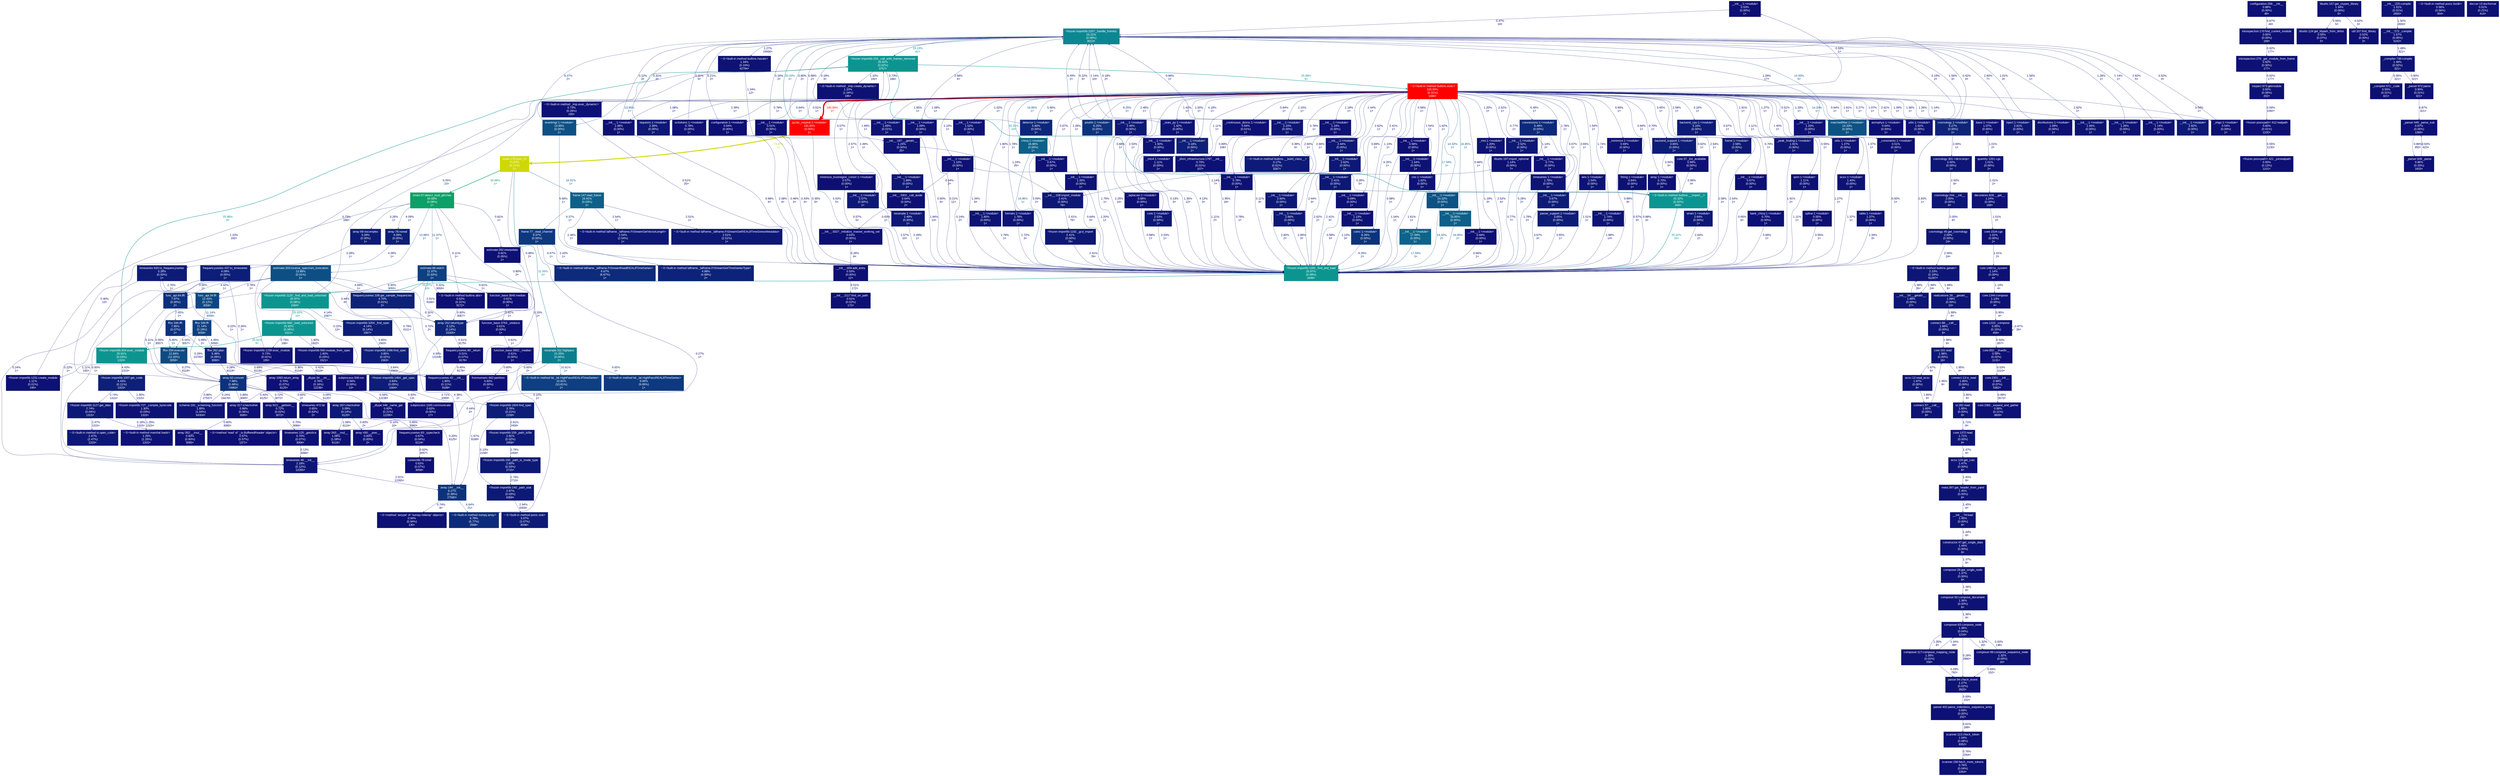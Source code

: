 digraph {
	graph [fontname=Arial, nodesep=0.125, ranksep=0.25];
	node [fontcolor=white, fontname=Arial, height=0, shape=box, style=filled, width=0];
	edge [fontname=Arial];
	23 [color="#0d0f73", fontcolor="#ffffff", fontsize="10.00", label="__init__:1:<module>\n0.53%\n(0.00%)\n1×", tooltip="/work/pi_ccapano_umassd_edu/nperla_umassd_edu/envs/pycbc/lib/python3.11/site-packages/numpy/core/__init__.py"];
	23 -> 346 [arrowsize="0.35", color="#0d0f73", fontcolor="#0d0f73", fontsize="10.00", label="0.47%\n19×", labeldistance="0.50", penwidth="0.50"];
	34 [color="#0d0f73", fontcolor="#ffffff", fontsize="10.00", label="<frozen posixpath>:421:_joinrealpath\n0.55%\n(0.13%)\n1101×", tooltip="<frozen posixpath>"];
	35 [color="#0d0f74", fontcolor="#ffffff", fontsize="10.00", label="<frozen posixpath>:412:realpath\n0.60%\n(0.01%)\n1100×", tooltip="<frozen posixpath>"];
	35 -> 34 [arrowsize="0.35", color="#0d0f73", fontcolor="#0d0f73", fontsize="10.00", label="0.55%\n1100×", labeldistance="0.50", penwidth="0.50"];
	36 [color="#0d1174", fontcolor="#ffffff", fontsize="10.00", label="inspect:973:getmodule\n0.92%\n(0.06%)\n202×", tooltip="/work/pi_ccapano_umassd_edu/nperla_umassd_edu/envs/pycbc/lib/python3.11/inspect.py"];
	36 -> 35 [arrowsize="0.35", color="#0d0f74", fontcolor="#0d0f74", fontsize="10.00", label="0.59%\n1092×", labeldistance="0.50", penwidth="0.50"];
	82 [color="#0d1274", fontcolor="#ffffff", fontsize="10.00", label="libutils:157:get_ctypes_library\n1.34%\n(0.00%)\n5×", tooltip="/work/pi_ccapano_umassd_edu/nperla_umassd_edu/envs/pycbc/lib/python3.11/site-packages/pycbc/libutils.py"];
	82 -> 83 [arrowsize="0.35", color="#0d0f73", fontcolor="#0d0f73", fontsize="10.00", label="0.55%\n5×", labeldistance="0.50", penwidth="0.50"];
	82 -> 3479 [arrowsize="0.35", color="#0d0f73", fontcolor="#0d0f73", fontsize="10.00", label="0.52%\n3×", labeldistance="0.50", penwidth="0.50"];
	83 [color="#0d0f73", fontcolor="#ffffff", fontsize="10.00", label="libutils:124:get_libpath_from_dirlist\n0.55%\n(0.07%)\n5×", tooltip="/work/pi_ccapano_umassd_edu/nperla_umassd_edu/envs/pycbc/lib/python3.11/site-packages/pycbc/libutils.py"];
	87 [color="#0d0f73", fontcolor="#ffffff", fontsize="10.00", label="__init__:2117:find_on_path\n0.51%\n(0.02%)\n172×", tooltip="/work/pi_ccapano_umassd_edu/nperla_umassd_edu/envs/pycbc/lib/python3.11/site-packages/pkg_resources/__init__.py"];
	121 [color="#0d257a", fontcolor="#ffffff", fontsize="10.00", label="detector:1:<module>\n5.66%\n(0.00%)\n1×", tooltip="/work/pi_ccapano_umassd_edu/nperla_umassd_edu/envs/pycbc/lib/python3.11/site-packages/pycbc/detector.py"];
	121 -> 346 [arrowsize="0.35", color="#0d1876", fontcolor="#0d1876", fontsize="10.00", label="2.58%\n4×", labeldistance="0.50", penwidth="0.50"];
	121 -> 1118 [arrowsize="0.35", color="#0d1a77", fontcolor="#0d1a77", fontsize="10.00", label="3.09%\n2×", labeldistance="0.50", penwidth="0.50"];
	125 [color="#0d1274", fontcolor="#ffffff", fontsize="10.00", label="__init__:1:<module>\n1.33%\n(0.00%)\n1×", tooltip="/work/pi_ccapano_umassd_edu/nperla_umassd_edu/envs/pycbc/lib/python3.11/site-packages/numpy/__init__.py"];
	125 -> 346 [arrowsize="0.35", color="#0d1274", fontcolor="#0d1274", fontsize="10.00", label="1.29%\n17×", labeldistance="0.50", penwidth="0.50"];
	180 [color="#0d1074", fontcolor="#ffffff", fontsize="10.00", label="~:0:<built-in method _imp.exec_dynamic>\n0.73%\n(0.26%)\n195×", tooltip="~"];
	180 -> 1118 [arrowsize="0.35", color="#0d0f73", fontcolor="#0d0f73", fontsize="10.00", label="0.51%\n25×", labeldistance="0.50", penwidth="0.50"];
	183 [color="#0d1174", fontcolor="#ffffff", fontsize="10.00", label="~:0:<built-in method _imp.create_dynamic>\n1.10%\n(1.04%)\n195×", tooltip="~"];
	202 [color="#0d1a77", fontcolor="#ffffff", fontsize="10.00", label="~:0:<built-in method builtins.__build_class__>\n3.17%\n(0.61%)\n3267×", tooltip="~"];
	296 [color="#0d1d78", fontcolor="#ffffff", fontsize="10.00", label="<frozen importlib:1604:find_spec\n3.76%\n(0.21%)\n2159×", tooltip="<frozen importlib._bootstrap_external>"];
	296 -> 336 [arrowsize="0.35", color="#0d1976", fontcolor="#0d1976", fontsize="10.00", label="2.81%\n2458×", labeldistance="0.50", penwidth="0.50"];
	296 -> 338 [arrowsize="0.35", color="#0d0d73", fontcolor="#0d0d73", fontsize="10.00", label="0.13%\n2159×", labeldistance="0.50", penwidth="0.50"];
	297 [color="#0d1d78", fontcolor="#ffffff", fontsize="10.00", label="<frozen importlib:1464:_get_spec\n3.84%\n(0.05%)\n1564×", tooltip="<frozen importlib._bootstrap_external>"];
	297 -> 296 [arrowsize="0.35", color="#0d1d77", fontcolor="#0d1d77", fontsize="10.00", label="3.71%\n2069×", labeldistance="0.50", penwidth="0.50"];
	305 [color="#0d1d78", fontcolor="#ffffff", fontsize="10.00", label="<frozen importlib:1496:find_spec\n3.85%\n(0.02%)\n1563×", tooltip="<frozen importlib._bootstrap_external>"];
	305 -> 297 [arrowsize="0.35", color="#0d1d78", fontcolor="#0d1d78", fontsize="10.00", label="3.84%\n1563×", labeldistance="0.50", penwidth="0.50"];
	306 [color="#0d1e78", fontcolor="#ffffff", fontsize="10.00", label="<frozen importlib:1054:_find_spec\n4.14%\n(0.14%)\n1567×", tooltip="<frozen importlib._bootstrap>"];
	306 -> 305 [arrowsize="0.35", color="#0d1d78", fontcolor="#0d1d78", fontsize="10.00", label="3.85%\n1563×", labeldistance="0.50", penwidth="0.50"];
	312 [color="#0d1074", fontcolor="#ffffff", fontsize="10.00", label="<frozen importlib:1239:exec_module\n0.73%\n(0.01%)\n195×", tooltip="<frozen importlib._bootstrap_external>"];
	312 -> 1427 [arrowsize="0.35", color="#0d1074", fontcolor="#0d1074", fontsize="10.00", label="0.73%\n166×", labeldistance="0.50", penwidth="0.50"];
	313 [color="#0c9590", fontcolor="#ffffff", fontsize="10.00", label="<frozen importlib:666:_load_unlocked\n25.92%\n(0.06%)\n1521×", tooltip="<frozen importlib._bootstrap>"];
	313 -> 312 [arrowsize="0.35", color="#0d1074", fontcolor="#0d1074", fontsize="10.00", label="0.73%\n166×", labeldistance="0.50", penwidth="0.50"];
	313 -> 315 [arrowsize="0.35", color="#0d1375", fontcolor="#0d1375", fontsize="10.00", label="1.60%\n1502×", labeldistance="0.50", penwidth="0.50"];
	313 -> 324 [arrowsize="0.51", color="#0c9590", fontcolor="#0c9590", fontsize="10.00", label="25.91%\n9×", labeldistance="1.04", penwidth="1.04"];
	314 [color="#0d1174", fontcolor="#ffffff", fontsize="10.00", label="<frozen importlib:1231:create_module\n1.11%\n(0.01%)\n195×", tooltip="<frozen importlib._bootstrap_external>"];
	314 -> 1427 [arrowsize="0.35", color="#0d1174", fontcolor="#0d1174", fontsize="10.00", label="1.10%\n192×", labeldistance="0.50", penwidth="0.50"];
	315 [color="#0d1375", fontcolor="#ffffff", fontsize="10.00", label="<frozen importlib:566:module_from_spec\n1.60%\n(0.03%)\n1521×", tooltip="<frozen importlib._bootstrap>"];
	315 -> 314 [arrowsize="0.35", color="#0d1174", fontcolor="#0d1174", fontsize="10.00", label="1.11%\n192×", labeldistance="0.50", penwidth="0.50"];
	318 [color="#0d2078", fontcolor="#ffffff", fontsize="10.00", label="<frozen importlib:1007:get_code\n4.43%\n(0.11%)\n1315×", tooltip="<frozen importlib._bootstrap_external>"];
	318 -> 321 [arrowsize="0.35", color="#0d1876", fontcolor="#0d1876", fontsize="10.00", label="2.74%\n1315×", labeldistance="0.50", penwidth="0.50"];
	318 -> 327 [arrowsize="0.35", color="#0d1274", fontcolor="#0d1274", fontsize="10.00", label="1.30%\n1315×", labeldistance="0.50", penwidth="0.50"];
	321 [color="#0d1876", fontcolor="#ffffff", fontsize="10.00", label="<frozen importlib:1127:get_data\n2.74%\n(0.04%)\n1315×", tooltip="<frozen importlib._bootstrap_external>"];
	321 -> 1636 [arrowsize="0.35", color="#0d0d73", fontcolor="#0d0d73", fontsize="10.00", label="0.18%\n1315×", labeldistance="0.50", penwidth="0.50"];
	321 -> 1649 [arrowsize="0.35", color="#0d1776", fontcolor="#0d1776", fontsize="10.00", label="2.47%\n1315×", labeldistance="0.50", penwidth="0.50"];
	324 [color="#0c9590", fontcolor="#ffffff", fontsize="10.00", label="<frozen importlib:934:exec_module\n25.91%\n(0.03%)\n1315×", tooltip="<frozen importlib._bootstrap_external>"];
	324 -> 318 [arrowsize="0.35", color="#0d2078", fontcolor="#0d2078", fontsize="10.00", label="4.43%\n1315×", labeldistance="0.50", penwidth="0.50"];
	324 -> 1427 [arrowsize="0.51", color="#0c9590", fontcolor="#0c9590", fontsize="10.00", label="25.88%\n9×", labeldistance="1.04", penwidth="1.04"];
	327 [color="#0d1274", fontcolor="#ffffff", fontsize="10.00", label="<frozen importlib:727:_compile_bytecode\n1.30%\n(0.03%)\n1315×", tooltip="<frozen importlib._bootstrap_external>"];
	327 -> 1729 [arrowsize="0.35", color="#0d1274", fontcolor="#0d1274", fontsize="10.00", label="1.25%\n1315×", labeldistance="0.50", penwidth="0.50"];
	336 [color="#0d1976", fontcolor="#ffffff", fontsize="10.00", label="<frozen importlib:159:_path_isfile\n2.81%\n(0.02%)\n2458×", tooltip="<frozen importlib._bootstrap_external>"];
	336 -> 337 [arrowsize="0.35", color="#0d1976", fontcolor="#0d1976", fontsize="10.00", label="2.79%\n2458×", labeldistance="0.50", penwidth="0.50"];
	337 [color="#0d1976", fontcolor="#ffffff", fontsize="10.00", label="<frozen importlib:150:_path_is_mode_type\n2.80%\n(0.03%)\n2715×", tooltip="<frozen importlib._bootstrap_external>"];
	337 -> 338 [arrowsize="0.35", color="#0d1876", fontcolor="#0d1876", fontsize="10.00", label="2.78%\n2715×", labeldistance="0.50", penwidth="0.50"];
	338 [color="#0d1977", fontcolor="#ffffff", fontsize="10.00", label="<frozen importlib:140:_path_stat\n2.97%\n(0.03%)\n6359×", tooltip="<frozen importlib._bootstrap_external>"];
	338 -> 1665 [arrowsize="0.35", color="#0d1977", fontcolor="#0d1977", fontsize="10.00", label="2.94%\n6359×", labeldistance="0.50", penwidth="0.50"];
	346 [color="#0c8791", fontcolor="#ffffff", fontsize="10.00", label="<frozen importlib:1207:_handle_fromlist\n23.21%\n(0.09%)\n8013×", tooltip="<frozen importlib._bootstrap>"];
	346 -> 1427 [arrowsize="0.48", color="#0c8791", fontcolor="#0c8791", fontsize="10.00", label="23.13%\n61×", labeldistance="0.93", penwidth="0.93"];
	346 -> 2105 [arrowsize="0.35", color="#0d1274", fontcolor="#0d1274", fontsize="10.00", label="1.27%\n15656×", labeldistance="0.50", penwidth="0.50"];
	347 [color="#0c9492", fontcolor="#ffffff", fontsize="10.00", label="~:0:<built-in method builtins.__import__>\n25.32%\n(0.02%)\n849×", tooltip="~"];
	347 -> 1118 [arrowsize="0.50", color="#0c9492", fontcolor="#0c9492", fontsize="10.00", label="25.32%\n15×", labeldistance="1.01", penwidth="1.01"];
	363 [color="#ff0000", fontcolor="#ffffff", fontsize="10.00", label="pycbc_inspiral:1:<module>\n100.00%\n(0.00%)\n1×", tooltip="/work/pi_ccapano_umassd_edu/nperla_umassd_edu/envs/pycbc/bin/pycbc_inspiral"];
	363 -> 346 [arrowsize="0.45", color="#0c758d", fontcolor="#0c758d", fontsize="10.00", label="20.33%\n4×", labeldistance="0.81", penwidth="0.81"];
	363 -> 1118 [arrowsize="0.35", color="#0d257a", fontcolor="#0d257a", fontsize="10.00", label="5.63%\n5×", labeldistance="0.50", penwidth="0.50"];
	363 -> 2136 [arrowsize="0.86", color="#cfd806", fontcolor="#cfd806", fontsize="10.00", label="73.97%\n1×", labeldistance="2.96", penwidth="2.96"];
	397 [color="#0d1074", fontcolor="#ffffff", fontsize="10.00", label="array:1:<module>\n0.70%\n(0.00%)\n1×", tooltip="/work/pi_ccapano_umassd_edu/nperla_umassd_edu/envs/pycbc/lib/python3.11/site-packages/pycbc/types/array.py"];
	397 -> 1118 [arrowsize="0.35", color="#0d1074", fontcolor="#0d1074", fontsize="10.00", label="0.68%\n3×", labeldistance="0.50", penwidth="0.50"];
	402 [color="#0d1e78", fontcolor="#ffffff", fontsize="10.00", label="frequencyseries:437:to_timeseries\n4.09%\n(0.00%)\n1×", tooltip="/work/pi_ccapano_umassd_edu/nperla_umassd_edu/envs/pycbc/lib/python3.11/site-packages/pycbc/types/frequencyseries.py"];
	402 -> 2209 [arrowsize="0.35", color="#0d0e73", fontcolor="#0d0e73", fontsize="10.00", label="0.22%\n1×", labeldistance="0.50", penwidth="0.50"];
	402 -> 2210 [arrowsize="0.35", color="#0d0e73", fontcolor="#0d0e73", fontsize="10.00", label="0.26%\n1×", labeldistance="0.50", penwidth="0.50"];
	402 -> 2213 [arrowsize="0.35", color="#0d1c77", fontcolor="#0d1c77", fontsize="10.00", label="3.55%\n1×", labeldistance="0.50", penwidth="0.50"];
	403 [color="#0d1b77", fontcolor="#ffffff", fontsize="10.00", label="timeseries:933:to_frequencyseries\n3.28%\n(0.00%)\n1×", tooltip="/work/pi_ccapano_umassd_edu/nperla_umassd_edu/envs/pycbc/lib/python3.11/site-packages/pycbc/types/timeseries.py"];
	403 -> 2209 [arrowsize="0.35", color="#0d0e73", fontcolor="#0d0e73", fontsize="10.00", label="0.24%\n1×", labeldistance="0.50", penwidth="0.50"];
	403 -> 2210 [arrowsize="0.35", color="#0d0e73", fontcolor="#0d0e73", fontsize="10.00", label="0.22%\n1×", labeldistance="0.50", penwidth="0.50"];
	403 -> 2212 [arrowsize="0.35", color="#0d1876", fontcolor="#0d1876", fontsize="10.00", label="2.76%\n1×", labeldistance="0.50", penwidth="0.50"];
	419 [color="#0d1274", fontcolor="#ffffff", fontsize="10.00", label="__init__:1:<module>\n1.19%\n(0.00%)\n1×", tooltip="/work/pi_ccapano_umassd_edu/nperla_umassd_edu/envs/pycbc/lib/python3.11/site-packages/astropy/__init__.py"];
	419 -> 202 [arrowsize="0.35", color="#0d0e73", fontcolor="#0d0e73", fontsize="10.00", label="0.39%\n4×", labeldistance="0.50", penwidth="0.50"];
	419 -> 346 [arrowsize="0.35", color="#0d0f74", fontcolor="#0d0f74", fontsize="10.00", label="0.66%\n1×", labeldistance="0.50", penwidth="0.50"];
	419 -> 1118 [arrowsize="0.35", color="#0d0d73", fontcolor="#0d0d73", fontsize="10.00", label="0.11%\n4×", labeldistance="0.50", penwidth="0.50"];
	421 [color="#0d5085", fontcolor="#ffffff", fontsize="10.00", label="eventmgr:1:<module>\n13.95%\n(0.00%)\n1×", tooltip="/work/pi_ccapano_umassd_edu/nperla_umassd_edu/envs/pycbc/lib/python3.11/site-packages/pycbc/events/eventmgr.py"];
	421 -> 346 [arrowsize="0.35", color="#0d327d", fontcolor="#0d327d", fontsize="10.00", label="8.27%\n2×", labeldistance="0.50", penwidth="0.50"];
	421 -> 1118 [arrowsize="0.35", color="#0d267a", fontcolor="#0d267a", fontsize="10.00", label="5.68%\n1×", labeldistance="0.50", penwidth="0.50"];
	422 [color="#0c5285", fontcolor="#ffffff", fontsize="10.00", label="matchedfilter:1:<module>\n14.33%\n(0.00%)\n1×", tooltip="/work/pi_ccapano_umassd_edu/nperla_umassd_edu/envs/pycbc/lib/python3.11/site-packages/pycbc/filter/matchedfilter.py"];
	422 -> 346 [arrowsize="0.38", color="#0c5285", fontcolor="#0c5285", fontsize="10.00", label="14.33%\n5×", labeldistance="0.57", penwidth="0.57"];
	424 [color="#0d0f74", fontcolor="#ffffff", fontsize="10.00", label="configuration:1:<module>\n0.64%\n(0.00%)\n1×", tooltip="/work/pi_ccapano_umassd_edu/nperla_umassd_edu/envs/pycbc/lib/python3.11/site-packages/astropy/config/configuration.py"];
	424 -> 346 [arrowsize="0.35", color="#0d0e73", fontcolor="#0d0e73", fontsize="10.00", label="0.21%\n2×", labeldistance="0.50", penwidth="0.50"];
	424 -> 1118 [arrowsize="0.35", color="#0d0f73", fontcolor="#0d0f73", fontsize="10.00", label="0.43%\n4×", labeldistance="0.50", penwidth="0.50"];
	425 [color="#0d1074", fontcolor="#ffffff", fontsize="10.00", label="configuration:258:__init__\n0.88%\n(0.00%)\n48×", tooltip="/work/pi_ccapano_umassd_edu/nperla_umassd_edu/envs/pycbc/lib/python3.11/site-packages/astropy/config/configuration.py"];
	425 -> 2217 [arrowsize="0.35", color="#0d1074", fontcolor="#0d1074", fontsize="10.00", label="0.87%\n48×", labeldistance="0.50", penwidth="0.50"];
	438 [color="#0d1475", fontcolor="#ffffff", fontsize="10.00", label="formats:1:<module>\n1.78%\n(0.00%)\n1×", tooltip="/work/pi_ccapano_umassd_edu/nperla_umassd_edu/envs/pycbc/lib/python3.11/site-packages/astropy/time/formats.py"];
	438 -> 1118 [arrowsize="0.35", color="#0d1475", fontcolor="#0d1475", fontsize="10.00", label="1.72%\n3×", labeldistance="0.50", penwidth="0.50"];
	450 [color="#0d0f74", fontcolor="#ffffff", fontsize="10.00", label="astrophys:1:<module>\n0.64%\n(0.00%)\n1×", tooltip="/work/pi_ccapano_umassd_edu/nperla_umassd_edu/envs/pycbc/lib/python3.11/site-packages/astropy/units/astrophys.py"];
	450 -> 346 [arrowsize="0.35", color="#0d0e73", fontcolor="#0d0e73", fontsize="10.00", label="0.19%\n2×", labeldistance="0.50", penwidth="0.50"];
	464 [color="#0d1675", fontcolor="#ffffff", fontsize="10.00", label="__init__:1:<module>\n2.15%\n(0.00%)\n1×", tooltip="/work/pi_ccapano_umassd_edu/nperla_umassd_edu/envs/pycbc/lib/python3.11/site-packages/astropy/coordinates/builtin_frames/__init__.py"];
	464 -> 346 [arrowsize="0.35", color="#0d0e73", fontcolor="#0d0e73", fontsize="10.00", label="0.19%\n2×", labeldistance="0.50", penwidth="0.50"];
	464 -> 1118 [arrowsize="0.35", color="#0d1575", fontcolor="#0d1575", fontsize="10.00", label="1.95%\n16×", labeldistance="0.50", penwidth="0.50"];
	466 [color="#0d1375", fontcolor="#ffffff", fontsize="10.00", label="utils:1:<module>\n1.61%\n(0.00%)\n1×", tooltip="/work/pi_ccapano_umassd_edu/nperla_umassd_edu/envs/pycbc/lib/python3.11/site-packages/astropy/coordinates/builtin_frames/utils.py"];
	466 -> 346 [arrowsize="0.35", color="#0d1375", fontcolor="#0d1375", fontsize="10.00", label="1.56%\n3×", labeldistance="0.50", penwidth="0.50"];
	468 [color="#0d1375", fontcolor="#ffffff", fontsize="10.00", label="__init__:1:<module>\n1.50%\n(0.00%)\n1×", tooltip="/work/pi_ccapano_umassd_edu/nperla_umassd_edu/envs/pycbc/lib/python3.11/site-packages/astropy/table/__init__.py"];
	468 -> 1118 [arrowsize="0.35", color="#0d1274", fontcolor="#0d1274", fontsize="10.00", label="1.35%\n12×", labeldistance="0.50", penwidth="0.50"];
	469 [color="#0d1375", fontcolor="#ffffff", fontsize="10.00", label="iers:1:<module>\n1.54%\n(0.00%)\n1×", tooltip="/work/pi_ccapano_umassd_edu/nperla_umassd_edu/envs/pycbc/lib/python3.11/site-packages/astropy/utils/iers/iers.py"];
	469 -> 1118 [arrowsize="0.35", color="#0d1375", fontcolor="#0d1375", fontsize="10.00", label="1.51%\n1×", labeldistance="0.50", penwidth="0.50"];
	508 [color="#0d1475", fontcolor="#ffffff", fontsize="10.00", label="__init__:1:<module>\n1.74%\n(0.00%)\n1×", tooltip="/work/pi_ccapano_umassd_edu/nperla_umassd_edu/envs/pycbc/lib/python3.11/site-packages/scipy/optimize/__init__.py"];
	508 -> 1118 [arrowsize="0.35", color="#0d1475", fontcolor="#0d1475", fontsize="10.00", label="1.68%\n14×", labeldistance="0.50", penwidth="0.50"];
	509 [color="#0d327d", fontcolor="#ffffff", fontsize="10.00", label="pnutils:1:<module>\n8.25%\n(0.00%)\n1×", tooltip="/work/pi_ccapano_umassd_edu/nperla_umassd_edu/envs/pycbc/lib/python3.11/site-packages/pycbc/pnutils.py"];
	509 -> 346 [arrowsize="0.35", color="#0d297b", fontcolor="#0d297b", fontsize="10.00", label="6.49%\n2×", labeldistance="0.50", penwidth="0.50"];
	509 -> 1118 [arrowsize="0.35", color="#0d1475", fontcolor="#0d1475", fontsize="10.00", label="1.75%\n1×", labeldistance="0.50", penwidth="0.50"];
	511 [color="#0d1074", fontcolor="#ffffff", fontsize="10.00", label="_minimize:1:<module>\n0.69%\n(0.00%)\n1×", tooltip="/work/pi_ccapano_umassd_edu/nperla_umassd_edu/envs/pycbc/lib/python3.11/site-packages/scipy/optimize/_minimize.py"];
	511 -> 1118 [arrowsize="0.35", color="#0d1074", fontcolor="#0d1074", fontsize="10.00", label="0.69%\n9×", labeldistance="0.50", penwidth="0.50"];
	519 [color="#0d297b", fontcolor="#ffffff", fontsize="10.00", label="conversions:1:<module>\n6.48%\n(0.00%)\n1×", tooltip="/work/pi_ccapano_umassd_edu/nperla_umassd_edu/envs/pycbc/lib/python3.11/site-packages/pycbc/conversions.py"];
	519 -> 1118 [arrowsize="0.35", color="#0d247a", fontcolor="#0d247a", fontsize="10.00", label="5.28%\n2×", labeldistance="0.50", penwidth="0.50"];
	519 -> 7471 [arrowsize="0.35", color="#0d1174", fontcolor="#0d1174", fontsize="10.00", label="1.14%\n2×", labeldistance="0.50", penwidth="0.50"];
	527 [color="#0d1174", fontcolor="#ffffff", fontsize="10.00", label="base:1:<module>\n1.07%\n(0.00%)\n1×", tooltip="/work/pi_ccapano_umassd_edu/nperla_umassd_edu/envs/pycbc/lib/python3.11/site-packages/astropy/cosmology/flrw/base.py"];
	527 -> 3592 [arrowsize="0.35", color="#0d1174", fontcolor="#0d1174", fontsize="10.00", label="1.01%\n2×", labeldistance="0.50", penwidth="0.50"];
	529 [color="#0d1074", fontcolor="#ffffff", fontsize="10.00", label="fitting:1:<module>\n0.84%\n(0.00%)\n1×", tooltip="/work/pi_ccapano_umassd_edu/nperla_umassd_edu/envs/pycbc/lib/python3.11/site-packages/astropy/modeling/fitting.py"];
	529 -> 1118 [arrowsize="0.35", color="#0d0f73", fontcolor="#0d0f73", fontsize="10.00", label="0.57%\n3×", labeldistance="0.50", penwidth="0.50"];
	547 [color="#0d1174", fontcolor="#ffffff", fontsize="10.00", label="__init__:1:<module>\n1.10%\n(0.00%)\n1×", tooltip="/work/pi_ccapano_umassd_edu/nperla_umassd_edu/envs/pycbc/lib/python3.11/site-packages/pkg_resources/__init__.py"];
	547 -> 347 [arrowsize="0.35", color="#0d0e73", fontcolor="#0d0e73", fontsize="10.00", label="0.26%\n5×", labeldistance="0.50", penwidth="0.50"];
	547 -> 1118 [arrowsize="0.35", color="#0d0d73", fontcolor="#0d0d73", fontsize="10.00", label="0.14%\n2×", labeldistance="0.50", penwidth="0.50"];
	547 -> 3820 [arrowsize="0.35", color="#0d0f74", fontcolor="#0d0f74", fontsize="10.00", label="0.64%\n2×", labeldistance="0.50", penwidth="0.50"];
	553 [color="#0d1776", fontcolor="#ffffff", fontsize="10.00", label="__init__:1:<module>\n2.48%\n(0.00%)\n1×", tooltip="/work/pi_ccapano_umassd_edu/nperla_umassd_edu/envs/pycbc/lib/python3.11/site-packages/scipy/signal/__init__.py"];
	553 -> 346 [arrowsize="0.35", color="#0d0e73", fontcolor="#0d0e73", fontsize="10.00", label="0.22%\n3×", labeldistance="0.50", penwidth="0.50"];
	553 -> 1118 [arrowsize="0.35", color="#0d1676", fontcolor="#0d1676", fontsize="10.00", label="2.25%\n14×", labeldistance="0.50", penwidth="0.50"];
	554 [color="#0d1776", fontcolor="#ffffff", fontsize="10.00", label="resample:1:<module>\n2.49%\n(0.00%)\n1×", tooltip="/work/pi_ccapano_umassd_edu/nperla_umassd_edu/envs/pycbc/lib/python3.11/site-packages/pycbc/filter/resample.py"];
	554 -> 1118 [arrowsize="0.35", color="#0d1776", fontcolor="#0d1776", fontsize="10.00", label="2.49%\n1×", labeldistance="0.50", penwidth="0.50"];
	564 [color="#0d1575", fontcolor="#ffffff", fontsize="10.00", label="__init__:1:<module>\n1.89%\n(0.00%)\n1×", tooltip="/work/pi_ccapano_umassd_edu/nperla_umassd_edu/envs/pycbc/lib/python3.11/site-packages/scipy/stats/__init__.py"];
	564 -> 1118 [arrowsize="0.35", color="#0d1475", fontcolor="#0d1475", fontsize="10.00", label="1.84%\n13×", labeldistance="0.50", penwidth="0.50"];
	565 [color="#0d1375", fontcolor="#ffffff", fontsize="10.00", label="_stats_py:1:<module>\n1.42%\n(0.00%)\n1×", tooltip="/work/pi_ccapano_umassd_edu/nperla_umassd_edu/envs/pycbc/lib/python3.11/site-packages/scipy/stats/_stats_py.py"];
	565 -> 346 [arrowsize="0.35", color="#0d1174", fontcolor="#0d1174", fontsize="10.00", label="1.14%\n10×", labeldistance="0.50", penwidth="0.50"];
	565 -> 1118 [arrowsize="0.35", color="#0d0d73", fontcolor="#0d0d73", fontsize="10.00", label="0.13%\n3×", labeldistance="0.50", penwidth="0.50"];
	567 [color="#0d1074", fontcolor="#ffffff", fontsize="10.00", label="_continuous_distns:1:<module>\n0.84%\n(0.01%)\n1×", tooltip="/work/pi_ccapano_umassd_edu/nperla_umassd_edu/envs/pycbc/lib/python3.11/site-packages/scipy/stats/_continuous_distns.py"];
	567 -> 3007 [arrowsize="0.35", color="#0d1074", fontcolor="#0d1074", fontsize="10.00", label="0.69%\n106×", labeldistance="0.50", penwidth="0.50"];
	568 [color="#0d1174", fontcolor="#ffffff", fontsize="10.00", label="__init__:1:<module>\n1.08%\n(0.00%)\n1×", tooltip="/work/pi_ccapano_umassd_edu/nperla_umassd_edu/envs/pycbc/lib/python3.11/site-packages/requests/__init__.py"];
	568 -> 346 [arrowsize="0.35", color="#0d0d73", fontcolor="#0d0d73", fontsize="10.00", label="0.12%\n3×", labeldistance="0.50", penwidth="0.50"];
	568 -> 1118 [arrowsize="0.35", color="#0d1174", fontcolor="#0d1174", fontsize="10.00", label="0.96%\n4×", labeldistance="0.50", penwidth="0.50"];
	588 [color="#0d1876", fontcolor="#ffffff", fontsize="10.00", label="strain:1:<module>\n2.64%\n(0.00%)\n1×", tooltip="/work/pi_ccapano_umassd_edu/nperla_umassd_edu/envs/pycbc/lib/python3.11/site-packages/pycbc/strain/strain.py"];
	588 -> 1118 [arrowsize="0.35", color="#0d1876", fontcolor="#0d1876", fontsize="10.00", label="2.63%\n2×", labeldistance="0.50", penwidth="0.50"];
	589 [color="#0d1876", fontcolor="#ffffff", fontsize="10.00", label="frame:1:<module>\n2.58%\n(0.00%)\n1×", tooltip="/work/pi_ccapano_umassd_edu/nperla_umassd_edu/envs/pycbc/lib/python3.11/site-packages/pycbc/frame/frame.py"];
	589 -> 1118 [arrowsize="0.35", color="#0d1876", fontcolor="#0d1876", fontsize="10.00", label="2.58%\n2×", labeldistance="0.50", penwidth="0.50"];
	590 [color="#0d1876", fontcolor="#ffffff", fontsize="10.00", label="inject:1:<module>\n2.61%\n(0.00%)\n1×", tooltip="/work/pi_ccapano_umassd_edu/nperla_umassd_edu/envs/pycbc/lib/python3.11/site-packages/pycbc/inject/inject.py"];
	590 -> 346 [arrowsize="0.35", color="#0d1876", fontcolor="#0d1876", fontsize="10.00", label="2.60%\n7×", labeldistance="0.50", penwidth="0.50"];
	591 [color="#0d1776", fontcolor="#ffffff", fontsize="10.00", label="requests:1:<module>\n2.39%\n(0.00%)\n1×", tooltip="/work/pi_ccapano_umassd_edu/nperla_umassd_edu/envs/pycbc/lib/python3.11/site-packages/igwn_auth_utils/requests.py"];
	591 -> 346 [arrowsize="0.35", color="#0d0e73", fontcolor="#0d0e73", fontsize="10.00", label="0.31%\n3×", labeldistance="0.50", penwidth="0.50"];
	591 -> 1118 [arrowsize="0.35", color="#0d1575", fontcolor="#0d1575", fontsize="10.00", label="2.08%\n4×", labeldistance="0.50", penwidth="0.50"];
	601 [color="#0d1074", fontcolor="#ffffff", fontsize="10.00", label="__init__:1:<module>\n0.67%\n(0.00%)\n1×", tooltip="/work/pi_ccapano_umassd_edu/nperla_umassd_edu/envs/pycbc/lib/python3.11/site-packages/urllib3/__init__.py"];
	601 -> 1118 [arrowsize="0.35", color="#0d0f74", fontcolor="#0d0f74", fontsize="10.00", label="0.65%\n6×", labeldistance="0.50", penwidth="0.50"];
	615 [color="#0d1074", fontcolor="#ffffff", fontsize="10.00", label="scitokens:1:<module>\n0.78%\n(0.00%)\n1×", tooltip="/work/pi_ccapano_umassd_edu/nperla_umassd_edu/envs/pycbc/lib/python3.11/site-packages/scitokens/scitokens.py"];
	615 -> 346 [arrowsize="0.35", color="#0d0e73", fontcolor="#0d0e73", fontsize="10.00", label="0.31%\n5×", labeldistance="0.50", penwidth="0.50"];
	615 -> 1118 [arrowsize="0.35", color="#0d0f73", fontcolor="#0d0f73", fontsize="10.00", label="0.46%\n2×", labeldistance="0.50", penwidth="0.50"];
	689 [color="#0d1074", fontcolor="#ffffff", fontsize="10.00", label="bank_chisq:1:<module>\n0.70%\n(0.00%)\n1×", tooltip="/work/pi_ccapano_umassd_edu/nperla_umassd_edu/envs/pycbc/lib/python3.11/site-packages/pycbc/vetoes/bank_chisq.py"];
	689 -> 1118 [arrowsize="0.35", color="#0d1074", fontcolor="#0d1074", fontsize="10.00", label="0.69%\n1×", labeldistance="0.50", penwidth="0.50"];
	724 [color="#0d1575", fontcolor="#ffffff", fontsize="10.00", label="_peak_finding:1:<module>\n1.91%\n(0.00%)\n1×", tooltip="/work/pi_ccapano_umassd_edu/nperla_umassd_edu/envs/pycbc/lib/python3.11/site-packages/scipy/signal/_peak_finding.py"];
	724 -> 1118 [arrowsize="0.35", color="#0d1575", fontcolor="#0d1575", fontsize="10.00", label="1.91%\n2×", labeldistance="0.50", penwidth="0.50"];
	743 [color="#0d1174", fontcolor="#ffffff", fontsize="10.00", label="distributions:1:<module>\n1.09%\n(0.00%)\n1×", tooltip="/work/pi_ccapano_umassd_edu/nperla_umassd_edu/envs/pycbc/lib/python3.11/site-packages/scipy/stats/distributions.py"];
	743 -> 346 [arrowsize="0.35", color="#0d1174", fontcolor="#0d1174", fontsize="10.00", label="1.01%\n3×", labeldistance="0.50", penwidth="0.50"];
	761 [color="#0d1174", fontcolor="#ffffff", fontsize="10.00", label="qnm:1:<module>\n1.11%\n(0.00%)\n1×", tooltip="/work/pi_ccapano_umassd_edu/nperla_umassd_edu/envs/pycbc/lib/python3.11/site-packages/pykerr/qnm.py"];
	761 -> 1118 [arrowsize="0.35", color="#0d1174", fontcolor="#0d1174", fontsize="10.00", label="1.11%\n1×", labeldistance="0.50", penwidth="0.50"];
	771 [color="#0d0f73", fontcolor="#ffffff", fontsize="10.00", label="spline:1:<module>\n0.55%\n(0.00%)\n1×", tooltip="/work/pi_ccapano_umassd_edu/nperla_umassd_edu/envs/pycbc/lib/python3.11/site-packages/astropy/modeling/spline.py"];
	771 -> 1118 [arrowsize="0.35", color="#0d0f73", fontcolor="#0d0f73", fontsize="10.00", label="0.55%\n1×", labeldistance="0.50", penwidth="0.50"];
	772 [color="#0d1375", fontcolor="#ffffff", fontsize="10.00", label="__init__:1:<module>\n1.56%\n(0.00%)\n1×", tooltip="/work/pi_ccapano_umassd_edu/nperla_umassd_edu/envs/pycbc/lib/python3.11/site-packages/astropy/cosmology/io/__init__.py"];
	772 -> 346 [arrowsize="0.35", color="#0d1375", fontcolor="#0d1375", fontsize="10.00", label="1.56%\n1×", labeldistance="0.50", penwidth="0.50"];
	773 [color="#0d1274", fontcolor="#ffffff", fontsize="10.00", label="__init__:1:<module>\n1.26%\n(0.00%)\n1×", tooltip="/work/pi_ccapano_umassd_edu/nperla_umassd_edu/envs/pycbc/lib/python3.11/site-packages/astropy/modeling/__init__.py"];
	773 -> 346 [arrowsize="0.35", color="#0d1274", fontcolor="#0d1274", fontsize="10.00", label="1.26%\n1×", labeldistance="0.50", penwidth="0.50"];
	774 [color="#0d1274", fontcolor="#ffffff", fontsize="10.00", label="utils:1:<module>\n1.27%\n(0.00%)\n1×", tooltip="/work/pi_ccapano_umassd_edu/nperla_umassd_edu/envs/pycbc/lib/python3.11/site-packages/astropy/cosmology/io/utils.py"];
	774 -> 1118 [arrowsize="0.35", color="#0d1274", fontcolor="#0d1274", fontsize="10.00", label="1.27%\n1×", labeldistance="0.50", penwidth="0.50"];
	775 [color="#0d1375", fontcolor="#ffffff", fontsize="10.00", label="ecsv:1:<module>\n1.40%\n(0.00%)\n1×", tooltip="/work/pi_ccapano_umassd_edu/nperla_umassd_edu/envs/pycbc/lib/python3.11/site-packages/astropy/cosmology/io/ecsv.py"];
	775 -> 1118 [arrowsize="0.35", color="#0d1275", fontcolor="#0d1275", fontsize="10.00", label="1.37%\n1×", labeldistance="0.50", penwidth="0.50"];
	776 [color="#0d1274", fontcolor="#ffffff", fontsize="10.00", label="table:1:<module>\n1.37%\n(0.00%)\n1×", tooltip="/work/pi_ccapano_umassd_edu/nperla_umassd_edu/envs/pycbc/lib/python3.11/site-packages/astropy/cosmology/io/table.py"];
	776 -> 1118 [arrowsize="0.35", color="#0d1274", fontcolor="#0d1274", fontsize="10.00", label="1.34%\n3×", labeldistance="0.50", penwidth="0.50"];
	812 [color="#0d1174", fontcolor="#ffffff", fontsize="10.00", label="__init__:1:<module>\n1.14%\n(0.00%)\n1×", tooltip="/work/pi_ccapano_umassd_edu/nperla_umassd_edu/envs/pycbc/lib/python3.11/site-packages/astropy/cosmology/flrw/__init__.py"];
	812 -> 346 [arrowsize="0.35", color="#0d1174", fontcolor="#0d1174", fontsize="10.00", label="1.14%\n1×", labeldistance="0.50", penwidth="0.50"];
	851 [color="#0d1976", fontcolor="#ffffff", fontsize="10.00", label="__init__:1:<module>\n2.82%\n(0.00%)\n1×", tooltip="/work/pi_ccapano_umassd_edu/nperla_umassd_edu/envs/pycbc/lib/python3.11/site-packages/astropy/cosmology/__init__.py"];
	851 -> 346 [arrowsize="0.35", color="#0d1976", fontcolor="#0d1976", fontsize="10.00", label="2.82%\n5×", labeldistance="0.50", penwidth="0.50"];
	861 [color="#0d0f73", fontcolor="#ffffff", fontsize="10.00", label="__init__:1:<module>\n0.51%\n(0.00%)\n1×", tooltip="/work/pi_ccapano_umassd_edu/nperla_umassd_edu/envs/pycbc/lib/python3.11/site-packages/scipy/spatial/__init__.py"];
	861 -> 346 [arrowsize="0.35", color="#0d0d73", fontcolor="#0d0d73", fontsize="10.00", label="0.16%\n2×", labeldistance="0.50", penwidth="0.50"];
	861 -> 1118 [arrowsize="0.35", color="#0d0e73", fontcolor="#0d0e73", fontsize="10.00", label="0.35%\n6×", labeldistance="0.50", penwidth="0.50"];
	872 [color="#0d0f73", fontcolor="#ffffff", fontsize="10.00", label="_shgo:1:<module>\n0.54%\n(0.00%)\n1×", tooltip="/work/pi_ccapano_umassd_edu/nperla_umassd_edu/envs/pycbc/lib/python3.11/site-packages/scipy/optimize/_shgo.py"];
	872 -> 346 [arrowsize="0.35", color="#0d0f73", fontcolor="#0d0f73", fontsize="10.00", label="0.52%\n3×", labeldistance="0.50", penwidth="0.50"];
	878 [color="#0d247a", fontcolor="#ffffff", fontsize="10.00", label="cosmology:1:<module>\n5.27%\n(0.00%)\n1×", tooltip="/work/pi_ccapano_umassd_edu/nperla_umassd_edu/envs/pycbc/lib/python3.11/site-packages/pycbc/cosmology.py"];
	878 -> 346 [arrowsize="0.35", color="#0d0e73", fontcolor="#0d0e73", fontsize="10.00", label="0.42%\n3×", labeldistance="0.50", penwidth="0.50"];
	878 -> 1118 [arrowsize="0.35", color="#0d1976", fontcolor="#0d1976", fontsize="10.00", label="2.83%\n1×", labeldistance="0.50", penwidth="0.50"];
	878 -> 5349 [arrowsize="0.35", color="#0d1575", fontcolor="#0d1575", fontsize="10.00", label="2.00%\n1×", labeldistance="0.50", penwidth="0.50"];
	907 [color="#0d0f73", fontcolor="#ffffff", fontsize="10.00", label="_constraints:1:<module>\n0.51%\n(0.00%)\n1×", tooltip="/work/pi_ccapano_umassd_edu/nperla_umassd_edu/envs/pycbc/lib/python3.11/site-packages/scipy/optimize/_constraints.py"];
	907 -> 1118 [arrowsize="0.35", color="#0d0f73", fontcolor="#0d0f73", fontsize="10.00", label="0.50%\n1×", labeldistance="0.50", penwidth="0.50"];
	908 [color="#0d0f73", fontcolor="#ffffff", fontsize="10.00", label="minimize_trustregion_constr:1:<module>\n0.57%\n(0.00%)\n1×", tooltip="/work/pi_ccapano_umassd_edu/nperla_umassd_edu/envs/pycbc/lib/python3.11/site-packages/scipy/optimize/_trustregion_constr/minimize_trustregion_constr.py"];
	908 -> 1118 [arrowsize="0.35", color="#0d0f73", fontcolor="#0d0f73", fontsize="10.00", label="0.57%\n5×", labeldistance="0.50", penwidth="0.50"];
	970 [color="#0d1876", fontcolor="#ffffff", fontsize="10.00", label="__init__:1:<module>\n2.57%\n(0.00%)\n1×", tooltip="/work/pi_ccapano_umassd_edu/nperla_umassd_edu/envs/pycbc/lib/python3.11/site-packages/astropy/coordinates/__init__.py"];
	970 -> 1118 [arrowsize="0.35", color="#0d1876", fontcolor="#0d1876", fontsize="10.00", label="2.57%\n10×", labeldistance="0.50", penwidth="0.50"];
	977 [color="#0d1475", fontcolor="#ffffff", fontsize="10.00", label="__init__:1:<module>\n1.80%\n(0.00%)\n1×", tooltip="/work/pi_ccapano_umassd_edu/nperla_umassd_edu/envs/pycbc/lib/python3.11/site-packages/astropy/time/__init__.py"];
	977 -> 1118 [arrowsize="0.35", color="#0d1475", fontcolor="#0d1475", fontsize="10.00", label="1.79%\n1×", labeldistance="0.50", penwidth="0.50"];
	981 [color="#0d1475", fontcolor="#ffffff", fontsize="10.00", label="__init__:1:<module>\n1.65%\n(0.01%)\n1×", tooltip="/work/pi_ccapano_umassd_edu/nperla_umassd_edu/envs/pycbc/lib/python3.11/site-packages/astropy/units/__init__.py"];
	981 -> 346 [arrowsize="0.35", color="#0d1074", fontcolor="#0d1074", fontsize="10.00", label="0.80%\n2×", labeldistance="0.50", penwidth="0.50"];
	981 -> 1118 [arrowsize="0.35", color="#0d0f74", fontcolor="#0d0f74", fontsize="10.00", label="0.60%\n6×", labeldistance="0.50", penwidth="0.50"];
	986 [color="#0d1174", fontcolor="#ffffff", fontsize="10.00", label="core:1534:cgs\n1.01%\n(0.00%)\n2×", tooltip="/work/pi_ccapano_umassd_edu/nperla_umassd_edu/envs/pycbc/lib/python3.11/site-packages/astropy/units/core.py"];
	986 -> 2655 [arrowsize="0.35", color="#0d1174", fontcolor="#0d1174", fontsize="10.00", label="1.01%\n2×", labeldistance="0.50", penwidth="0.50"];
	999 [color="#0c6089", fontcolor="#ffffff", fontsize="10.00", label="chisq:1:<module>\n16.86%\n(0.00%)\n1×", tooltip="/work/pi_ccapano_umassd_edu/nperla_umassd_edu/envs/pycbc/lib/python3.11/site-packages/pycbc/vetoes/chisq.py"];
	999 -> 1118 [arrowsize="0.41", color="#0c6089", fontcolor="#0c6089", fontsize="10.00", label="16.86%\n1×", labeldistance="0.67", penwidth="0.67"];
	1055 [color="#0d1074", fontcolor="#ffffff", fontsize="10.00", label="__init__:1:<module>\n0.67%\n(0.00%)\n1×", tooltip="/work/pi_ccapano_umassd_edu/nperla_umassd_edu/envs/pycbc/lib/python3.11/site-packages/scipy/sparse/linalg/__init__.py"];
	1055 -> 1118 [arrowsize="0.35", color="#0d0f74", fontcolor="#0d0f74", fontsize="10.00", label="0.64%\n5×", labeldistance="0.50", penwidth="0.50"];
	1076 [color="#0d1174", fontcolor="#ffffff", fontsize="10.00", label="__init__:1:<module>\n1.09%\n(0.00%)\n1×", tooltip="/work/pi_ccapano_umassd_edu/nperla_umassd_edu/envs/pycbc/lib/python3.11/site-packages/scipy/sparse/__init__.py"];
	1076 -> 346 [arrowsize="0.35", color="#0d1074", fontcolor="#0d1074", fontsize="10.00", label="0.88%\n2×", labeldistance="0.50", penwidth="0.50"];
	1076 -> 1118 [arrowsize="0.35", color="#0d0e73", fontcolor="#0d0e73", fontsize="10.00", label="0.21%\n11×", labeldistance="0.50", penwidth="0.50"];
	1082 [color="#0d1274", fontcolor="#ffffff", fontsize="10.00", label="__init__:1:<module>\n1.26%\n(0.00%)\n1×", tooltip="/work/pi_ccapano_umassd_edu/nperla_umassd_edu/envs/pycbc/lib/python3.11/site-packages/scipy/io/matlab/__init__.py"];
	1082 -> 1118 [arrowsize="0.35", color="#0d1274", fontcolor="#0d1274", fontsize="10.00", label="1.20%\n1×", labeldistance="0.50", penwidth="0.50"];
	1083 [color="#0d1375", fontcolor="#ffffff", fontsize="10.00", label="__init__:1:<module>\n1.52%\n(0.00%)\n1×", tooltip="/work/pi_ccapano_umassd_edu/nperla_umassd_edu/envs/pycbc/lib/python3.11/site-packages/scipy/io/__init__.py"];
	1083 -> 346 [arrowsize="0.35", color="#0d0d73", fontcolor="#0d0d73", fontsize="10.00", label="0.18%\n3×", labeldistance="0.50", penwidth="0.50"];
	1083 -> 1118 [arrowsize="0.35", color="#0d1274", fontcolor="#0d1274", fontsize="10.00", label="1.34%\n6×", labeldistance="0.50", penwidth="0.50"];
	1085 [color="#0d1074", fontcolor="#ffffff", fontsize="10.00", label="_laplacian:1:<module>\n0.68%\n(0.00%)\n1×", tooltip="/work/pi_ccapano_umassd_edu/nperla_umassd_edu/envs/pycbc/lib/python3.11/site-packages/scipy/sparse/csgraph/_laplacian.py"];
	1085 -> 1118 [arrowsize="0.35", color="#0d1074", fontcolor="#0d1074", fontsize="10.00", label="0.68%\n1×", labeldistance="0.50", penwidth="0.50"];
	1091 [color="#0d1776", fontcolor="#ffffff", fontsize="10.00", label="core:1:<module>\n2.53%\n(0.00%)\n1×", tooltip="/work/pi_ccapano_umassd_edu/nperla_umassd_edu/envs/pycbc/lib/python3.11/site-packages/pycbc/fft/core.py"];
	1091 -> 1118 [arrowsize="0.35", color="#0d1776", fontcolor="#0d1776", fontsize="10.00", label="2.53%\n1×", labeldistance="0.50", penwidth="0.50"];
	1116 [color="#0d1776", fontcolor="#ffffff", fontsize="10.00", label="<frozen importlib:1192:_gcd_import\n2.41%\n(0.00%)\n76×", tooltip="<frozen importlib._bootstrap>"];
	1116 -> 1118 [arrowsize="0.35", color="#0d1776", fontcolor="#0d1776", fontsize="10.00", label="2.41%\n76×", labeldistance="0.50", penwidth="0.50"];
	1117 [color="#0d1776", fontcolor="#ffffff", fontsize="10.00", label="__init__:108:import_module\n2.41%\n(0.00%)\n76×", tooltip="/work/pi_ccapano_umassd_edu/nperla_umassd_edu/envs/pycbc/lib/python3.11/importlib/__init__.py"];
	1117 -> 1116 [arrowsize="0.35", color="#0d1776", fontcolor="#0d1776", fontsize="10.00", label="2.41%\n76×", labeldistance="0.50", penwidth="0.50"];
	1118 [color="#0c958f", fontcolor="#ffffff", fontsize="10.00", label="<frozen importlib:1165:_find_and_load\n25.97%\n(0.09%)\n1648×", tooltip="<frozen importlib._bootstrap>"];
	1118 -> 1309 [arrowsize="0.51", color="#0c958f", fontcolor="#0c958f", fontsize="10.00", label="25.97%\n10×", labeldistance="1.04", penwidth="1.04"];
	1129 [color="#0d1f78", fontcolor="#ffffff", fontsize="10.00", label="__init__:1:<module>\n4.18%\n(0.00%)\n1×", tooltip="/work/pi_ccapano_umassd_edu/nperla_umassd_edu/envs/pycbc/lib/python3.11/site-packages/pycbc/__init__.py"];
	1129 -> 1118 [arrowsize="0.35", color="#0d1e78", fontcolor="#0d1e78", fontsize="10.00", label="4.13%\n3×", labeldistance="0.50", penwidth="0.50"];
	1130 [color="#0d1c77", fontcolor="#ffffff", fontsize="10.00", label="backend_support:1:<module>\n3.65%\n(0.00%)\n1×", tooltip="/work/pi_ccapano_umassd_edu/nperla_umassd_edu/envs/pycbc/lib/python3.11/site-packages/pycbc/fft/backend_support.py"];
	1130 -> 347 [arrowsize="0.35", color="#0d1c77", fontcolor="#0d1c77", fontsize="10.00", label="3.55%\n3×", labeldistance="0.50", penwidth="0.50"];
	1137 [color="#0d1174", fontcolor="#ffffff", fontsize="10.00", label="_mio4:1:<module>\n1.11%\n(0.00%)\n1×", tooltip="/work/pi_ccapano_umassd_edu/nperla_umassd_edu/envs/pycbc/lib/python3.11/site-packages/scipy/io/matlab/_mio4.py"];
	1137 -> 1118 [arrowsize="0.35", color="#0d1174", fontcolor="#0d1174", fontsize="10.00", label="1.11%\n2×", labeldistance="0.50", penwidth="0.50"];
	1181 [color="#0d1074", fontcolor="#ffffff", fontsize="10.00", label="__init__:1:<module>\n0.78%\n(0.00%)\n1×", tooltip="/work/pi_ccapano_umassd_edu/nperla_umassd_edu/envs/pycbc/lib/python3.11/site-packages/scitokens/__init__.py"];
	1181 -> 1118 [arrowsize="0.35", color="#0d1074", fontcolor="#0d1074", fontsize="10.00", label="0.78%\n1×", labeldistance="0.50", penwidth="0.50"];
	1191 [color="#0d1876", fontcolor="#ffffff", fontsize="10.00", label="__init__:1:<module>\n2.60%\n(0.00%)\n1×", tooltip="/work/pi_ccapano_umassd_edu/nperla_umassd_edu/envs/pycbc/lib/python3.11/site-packages/pycbc/frame/__init__.py"];
	1191 -> 1118 [arrowsize="0.35", color="#0d1876", fontcolor="#0d1876", fontsize="10.00", label="2.60%\n2×", labeldistance="0.50", penwidth="0.50"];
	1194 [color="#0d1876", fontcolor="#ffffff", fontsize="10.00", label="__init__:1:<module>\n2.66%\n(0.00%)\n1×", tooltip="/work/pi_ccapano_umassd_edu/nperla_umassd_edu/envs/pycbc/lib/python3.11/site-packages/pycbc/strain/__init__.py"];
	1194 -> 1118 [arrowsize="0.35", color="#0d1876", fontcolor="#0d1876", fontsize="10.00", label="2.66%\n3×", labeldistance="0.50", penwidth="0.50"];
	1197 [color="#0d1776", fontcolor="#ffffff", fontsize="10.00", label="__init__:1:<module>\n2.44%\n(0.00%)\n1×", tooltip="/work/pi_ccapano_umassd_edu/nperla_umassd_edu/envs/pycbc/lib/python3.11/site-packages/gwdatafind/__init__.py"];
	1197 -> 1118 [arrowsize="0.35", color="#0d1776", fontcolor="#0d1776", fontsize="10.00", label="2.44%\n3×", labeldistance="0.50", penwidth="0.50"];
	1200 [color="#0d1876", fontcolor="#ffffff", fontsize="10.00", label="__init__:1:<module>\n2.62%\n(0.00%)\n1×", tooltip="/work/pi_ccapano_umassd_edu/nperla_umassd_edu/envs/pycbc/lib/python3.11/site-packages/pycbc/inject/__init__.py"];
	1200 -> 1118 [arrowsize="0.35", color="#0d1876", fontcolor="#0d1876", fontsize="10.00", label="2.62%\n2×", labeldistance="0.50", penwidth="0.50"];
	1202 [color="#0d1776", fontcolor="#ffffff", fontsize="10.00", label="__init__:1:<module>\n2.41%\n(0.00%)\n1×", tooltip="/work/pi_ccapano_umassd_edu/nperla_umassd_edu/envs/pycbc/lib/python3.11/site-packages/igwn_auth_utils/__init__.py"];
	1202 -> 1118 [arrowsize="0.35", color="#0d1776", fontcolor="#0d1776", fontsize="10.00", label="2.41%\n3×", labeldistance="0.50", penwidth="0.50"];
	1207 [color="#0d1074", fontcolor="#ffffff", fontsize="10.00", label="__init__:1:<module>\n0.69%\n(0.00%)\n1×", tooltip="/work/pi_ccapano_umassd_edu/nperla_umassd_edu/envs/pycbc/lib/python3.11/site-packages/pycbc/waveform/__init__.py"];
	1207 -> 1118 [arrowsize="0.35", color="#0d0f73", fontcolor="#0d0f73", fontsize="10.00", label="0.58%\n5×", labeldistance="0.50", penwidth="0.50"];
	1221 [color="#0d1174", fontcolor="#ffffff", fontsize="10.00", label="__init__:1:<module>\n1.13%\n(0.00%)\n1×", tooltip="/work/pi_ccapano_umassd_edu/nperla_umassd_edu/envs/pycbc/lib/python3.11/site-packages/pykerr/__init__.py"];
	1221 -> 1118 [arrowsize="0.35", color="#0d1174", fontcolor="#0d1174", fontsize="10.00", label="1.13%\n3×", labeldistance="0.50", penwidth="0.50"];
	1235 [color="#0d327d", fontcolor="#ffffff", fontsize="10.00", label="coinc:1:<module>\n8.26%\n(0.00%)\n1×", tooltip="/work/pi_ccapano_umassd_edu/nperla_umassd_edu/envs/pycbc/lib/python3.11/site-packages/pycbc/events/coinc.py"];
	1235 -> 1118 [arrowsize="0.35", color="#0d327d", fontcolor="#0d327d", fontsize="10.00", label="8.26%\n2×", labeldistance="0.50", penwidth="0.50"];
	1238 [color="#0d0f73", fontcolor="#ffffff", fontsize="10.00", label="__init__:1:<module>\n0.58%\n(0.00%)\n1×", tooltip="/work/pi_ccapano_umassd_edu/nperla_umassd_edu/envs/pycbc/lib/python3.11/site-packages/scipy/optimize/_trustregion_constr/__init__.py"];
	1238 -> 1118 [arrowsize="0.35", color="#0d0f73", fontcolor="#0d0f73", fontsize="10.00", label="0.58%\n1×", labeldistance="0.50", penwidth="0.50"];
	1252 [color="#0d1375", fontcolor="#ffffff", fontsize="10.00", label="__init__:1:<module>\n1.54%\n(0.00%)\n1×", tooltip="/work/pi_ccapano_umassd_edu/nperla_umassd_edu/envs/pycbc/lib/python3.11/site-packages/astropy/utils/iers/__init__.py"];
	1252 -> 1118 [arrowsize="0.35", color="#0d1375", fontcolor="#0d1375", fontsize="10.00", label="1.54%\n1×", labeldistance="0.50", penwidth="0.50"];
	1254 [color="#0d1375", fontcolor="#ffffff", fontsize="10.00", label="cirs:1:<module>\n1.62%\n(0.00%)\n1×", tooltip="/work/pi_ccapano_umassd_edu/nperla_umassd_edu/envs/pycbc/lib/python3.11/site-packages/astropy/coordinates/builtin_frames/cirs.py"];
	1254 -> 1118 [arrowsize="0.35", color="#0d1375", fontcolor="#0d1375", fontsize="10.00", label="1.61%\n1×", labeldistance="0.50", penwidth="0.50"];
	1269 [color="#0c5285", fontcolor="#ffffff", fontsize="10.00", label="__init__:1:<module>\n14.32%\n(0.00%)\n1×", tooltip="/work/pi_ccapano_umassd_edu/nperla_umassd_edu/envs/pycbc/lib/python3.11/site-packages/pycbc/events/__init__.py"];
	1269 -> 1118 [arrowsize="0.38", color="#0c5285", fontcolor="#0c5285", fontsize="10.00", label="14.32%\n2×", labeldistance="0.57", penwidth="0.57"];
	1270 [color="#0c6089", fontcolor="#ffffff", fontsize="10.00", label="__init__:1:<module>\n16.85%\n(0.00%)\n1×", tooltip="/work/pi_ccapano_umassd_edu/nperla_umassd_edu/envs/pycbc/lib/python3.11/site-packages/pycbc/filter/__init__.py"];
	1270 -> 1118 [arrowsize="0.41", color="#0c6089", fontcolor="#0c6089", fontsize="10.00", label="16.85%\n2×", labeldistance="0.67", penwidth="0.67"];
	1271 [color="#0d0f74", fontcolor="#ffffff", fontsize="10.00", label="__init__:1:<module>\n0.66%\n(0.00%)\n1×", tooltip="/work/pi_ccapano_umassd_edu/nperla_umassd_edu/envs/pycbc/lib/python3.11/site-packages/astropy/config/__init__.py"];
	1271 -> 1118 [arrowsize="0.35", color="#0d0f74", fontcolor="#0d0f74", fontsize="10.00", label="0.66%\n1×", labeldistance="0.50", penwidth="0.50"];
	1283 [color="#0d1274", fontcolor="#ffffff", fontsize="10.00", label="_mio:1:<module>\n1.20%\n(0.00%)\n1×", tooltip="/work/pi_ccapano_umassd_edu/nperla_umassd_edu/envs/pycbc/lib/python3.11/site-packages/scipy/io/matlab/_mio.py"];
	1283 -> 1118 [arrowsize="0.35", color="#0d1274", fontcolor="#0d1274", fontsize="10.00", label="1.19%\n3×", labeldistance="0.50", penwidth="0.50"];
	1284 [color="#0d1074", fontcolor="#ffffff", fontsize="10.00", label="__init__:1:<module>\n0.77%\n(0.00%)\n1×", tooltip="/work/pi_ccapano_umassd_edu/nperla_umassd_edu/envs/pycbc/lib/python3.11/site-packages/scipy/sparse/csgraph/__init__.py"];
	1284 -> 1118 [arrowsize="0.35", color="#0d1074", fontcolor="#0d1074", fontsize="10.00", label="0.77%\n7×", labeldistance="0.50", penwidth="0.50"];
	1288 [color="#0d1475", fontcolor="#ffffff", fontsize="10.00", label="timeseries:1:<module>\n1.78%\n(0.00%)\n1×", tooltip="/work/pi_ccapano_umassd_edu/nperla_umassd_edu/envs/pycbc/lib/python3.11/site-packages/pycbc/types/timeseries.py"];
	1288 -> 1118 [arrowsize="0.35", color="#0d1475", fontcolor="#0d1475", fontsize="10.00", label="1.78%\n2×", labeldistance="0.50", penwidth="0.50"];
	1289 [color="#0d1a77", fontcolor="#ffffff", fontsize="10.00", label="backend_cpu:1:<module>\n3.16%\n(0.00%)\n1×", tooltip="/work/pi_ccapano_umassd_edu/nperla_umassd_edu/envs/pycbc/lib/python3.11/site-packages/pycbc/fft/backend_cpu.py"];
	1289 -> 1118 [arrowsize="0.35", color="#0d1776", fontcolor="#0d1776", fontsize="10.00", label="2.54%\n1×", labeldistance="0.50", penwidth="0.50"];
	1289 -> 1870 [arrowsize="0.35", color="#0d0f74", fontcolor="#0d0f74", fontsize="10.00", label="0.62%\n1×", labeldistance="0.50", penwidth="0.50"];
	1292 [color="#0d1c77", fontcolor="#ffffff", fontsize="10.00", label="__init__:1:<module>\n3.67%\n(0.00%)\n1×", tooltip="/work/pi_ccapano_umassd_edu/nperla_umassd_edu/envs/pycbc/lib/python3.11/site-packages/pycbc/fft/__init__.py"];
	1292 -> 1118 [arrowsize="0.35", color="#0d1c77", fontcolor="#0d1c77", fontsize="10.00", label="3.67%\n3×", labeldistance="0.50", penwidth="0.50"];
	1293 [color="#0d1c77", fontcolor="#ffffff", fontsize="10.00", label="parser_support:1:<module>\n3.65%\n(0.00%)\n1×", tooltip="/work/pi_ccapano_umassd_edu/nperla_umassd_edu/envs/pycbc/lib/python3.11/site-packages/pycbc/fft/parser_support.py"];
	1293 -> 1118 [arrowsize="0.35", color="#0d1c77", fontcolor="#0d1c77", fontsize="10.00", label="3.65%\n1×", labeldistance="0.50", penwidth="0.50"];
	1295 [color="#0c648a", fontcolor="#ffffff", fontsize="10.00", label="__init__:1:<module>\n17.59%\n(0.00%)\n1×", tooltip="/work/pi_ccapano_umassd_edu/nperla_umassd_edu/envs/pycbc/lib/python3.11/site-packages/pycbc/vetoes/__init__.py"];
	1295 -> 1118 [arrowsize="0.42", color="#0c648a", fontcolor="#0c648a", fontsize="10.00", label="17.59%\n3×", labeldistance="0.70", penwidth="0.70"];
	1296 [color="#0d1776", fontcolor="#ffffff", fontsize="10.00", label="__init__:1:<module>\n2.52%\n(0.00%)\n1×", tooltip="/work/pi_ccapano_umassd_edu/nperla_umassd_edu/envs/pycbc/lib/python3.11/site-packages/pycbc/types/__init__.py"];
	1296 -> 1118 [arrowsize="0.35", color="#0d1776", fontcolor="#0d1776", fontsize="10.00", label="2.52%\n4×", labeldistance="0.50", penwidth="0.50"];
	1309 [color="#0c958f", fontcolor="#ffffff", fontsize="10.00", label="<frozen importlib:1120:_find_and_load_unlocked\n25.97%\n(0.08%)\n1584×", tooltip="<frozen importlib._bootstrap>"];
	1309 -> 306 [arrowsize="0.35", color="#0d1e78", fontcolor="#0d1e78", fontsize="10.00", label="4.14%\n1567×", labeldistance="0.50", penwidth="0.50"];
	1309 -> 313 [arrowsize="0.51", color="#0c9590", fontcolor="#0c9590", fontsize="10.00", label="25.92%\n10×", labeldistance="1.04", penwidth="1.04"];
	1309 -> 1427 [arrowsize="0.35", color="#0d367e", fontcolor="#0d367e", fontsize="10.00", label="9.05%\n23×", labeldistance="0.50", penwidth="0.50"];
	1391 [color="#0d1475", fontcolor="#ffffff", fontsize="10.00", label="connect:13:io_read\n1.85%\n(0.00%)\n8×", tooltip="/work/pi_ccapano_umassd_edu/nperla_umassd_edu/envs/pycbc/lib/python3.11/site-packages/astropy/io/ascii/connect.py"];
	1391 -> 1623 [arrowsize="0.35", color="#0d1475", fontcolor="#0d1475", fontsize="10.00", label="1.85%\n8×", labeldistance="0.50", penwidth="0.50"];
	1405 [color="#0d0f73", fontcolor="#ffffff", fontsize="10.00", label="core:832:__truediv__\n0.58%\n(0.02%)\n1131×", tooltip="/work/pi_ccapano_umassd_edu/nperla_umassd_edu/envs/pycbc/lib/python3.11/site-packages/astropy/units/core.py"];
	1405 -> 2229 [arrowsize="0.35", color="#0d0f73", fontcolor="#0d0f73", fontsize="10.00", label="0.53%\n1110×", labeldistance="0.50", penwidth="0.50"];
	1427 [color="#0c9590", fontcolor="#ffffff", fontsize="10.00", label="<frozen importlib:233:_call_with_frames_removed\n25.92%\n(0.02%)\n3757×", tooltip="<frozen importlib._bootstrap>"];
	1427 -> 180 [arrowsize="0.35", color="#0d1074", fontcolor="#0d1074", fontsize="10.00", label="0.73%\n166×", labeldistance="0.50", penwidth="0.50"];
	1427 -> 183 [arrowsize="0.35", color="#0d1174", fontcolor="#0d1174", fontsize="10.00", label="1.10%\n192×", labeldistance="0.50", penwidth="0.50"];
	1427 -> 347 [arrowsize="0.50", color="#0c9492", fontcolor="#0c9492", fontsize="10.00", label="25.31%\n14×", labeldistance="1.01", penwidth="1.01"];
	1427 -> 1453 [arrowsize="0.51", color="#0c9590", fontcolor="#0c9590", fontsize="10.00", label="25.88%\n9×", labeldistance="1.04", penwidth="1.04"];
	1443 [color="#0d2b7b", fontcolor="#ffffff", fontsize="10.00", label="~:0:<built-in method numpy.array>\n6.78%\n(6.77%)\n2558×", tooltip="~"];
	1453 [color="#ff0000", fontcolor="#ffffff", fontsize="10.00", label="~:0:<built-in method builtins.exec>\n100.00%\n(0.31%)\n1686×", tooltip="~"];
	1453 -> 23 [arrowsize="0.35", color="#0d0f73", fontcolor="#0d0f73", fontsize="10.00", label="0.53%\n1×", labeldistance="0.50", penwidth="0.50"];
	1453 -> 121 [arrowsize="0.35", color="#0d257a", fontcolor="#0d257a", fontsize="10.00", label="5.66%\n1×", labeldistance="0.50", penwidth="0.50"];
	1453 -> 125 [arrowsize="0.35", color="#0d1274", fontcolor="#0d1274", fontsize="10.00", label="1.33%\n1×", labeldistance="0.50", penwidth="0.50"];
	1453 -> 363 [arrowsize="1.00", color="#ff0000", fontcolor="#ff0000", fontsize="10.00", label="100.00%\n1×", labeldistance="4.00", penwidth="4.00"];
	1453 -> 397 [arrowsize="0.35", color="#0d1074", fontcolor="#0d1074", fontsize="10.00", label="0.70%\n1×", labeldistance="0.50", penwidth="0.50"];
	1453 -> 419 [arrowsize="0.35", color="#0d1274", fontcolor="#0d1274", fontsize="10.00", label="1.19%\n1×", labeldistance="0.50", penwidth="0.50"];
	1453 -> 421 [arrowsize="0.37", color="#0d5085", fontcolor="#0d5085", fontsize="10.00", label="13.95%\n1×", labeldistance="0.56", penwidth="0.56"];
	1453 -> 422 [arrowsize="0.38", color="#0c5285", fontcolor="#0c5285", fontsize="10.00", label="14.33%\n1×", labeldistance="0.57", penwidth="0.57"];
	1453 -> 424 [arrowsize="0.35", color="#0d0f74", fontcolor="#0d0f74", fontsize="10.00", label="0.64%\n1×", labeldistance="0.50", penwidth="0.50"];
	1453 -> 438 [arrowsize="0.35", color="#0d1475", fontcolor="#0d1475", fontsize="10.00", label="1.78%\n1×", labeldistance="0.50", penwidth="0.50"];
	1453 -> 450 [arrowsize="0.35", color="#0d0f74", fontcolor="#0d0f74", fontsize="10.00", label="0.64%\n1×", labeldistance="0.50", penwidth="0.50"];
	1453 -> 464 [arrowsize="0.35", color="#0d1675", fontcolor="#0d1675", fontsize="10.00", label="2.15%\n1×", labeldistance="0.50", penwidth="0.50"];
	1453 -> 466 [arrowsize="0.35", color="#0d1375", fontcolor="#0d1375", fontsize="10.00", label="1.61%\n1×", labeldistance="0.50", penwidth="0.50"];
	1453 -> 468 [arrowsize="0.35", color="#0d1375", fontcolor="#0d1375", fontsize="10.00", label="1.50%\n1×", labeldistance="0.50", penwidth="0.50"];
	1453 -> 469 [arrowsize="0.35", color="#0d1375", fontcolor="#0d1375", fontsize="10.00", label="1.54%\n1×", labeldistance="0.50", penwidth="0.50"];
	1453 -> 508 [arrowsize="0.35", color="#0d1475", fontcolor="#0d1475", fontsize="10.00", label="1.74%\n1×", labeldistance="0.50", penwidth="0.50"];
	1453 -> 509 [arrowsize="0.35", color="#0d327d", fontcolor="#0d327d", fontsize="10.00", label="8.25%\n1×", labeldistance="0.50", penwidth="0.50"];
	1453 -> 511 [arrowsize="0.35", color="#0d1074", fontcolor="#0d1074", fontsize="10.00", label="0.69%\n1×", labeldistance="0.50", penwidth="0.50"];
	1453 -> 519 [arrowsize="0.35", color="#0d297b", fontcolor="#0d297b", fontsize="10.00", label="6.48%\n1×", labeldistance="0.50", penwidth="0.50"];
	1453 -> 527 [arrowsize="0.35", color="#0d1174", fontcolor="#0d1174", fontsize="10.00", label="1.07%\n1×", labeldistance="0.50", penwidth="0.50"];
	1453 -> 529 [arrowsize="0.35", color="#0d1074", fontcolor="#0d1074", fontsize="10.00", label="0.84%\n1×", labeldistance="0.50", penwidth="0.50"];
	1453 -> 547 [arrowsize="0.35", color="#0d1174", fontcolor="#0d1174", fontsize="10.00", label="1.10%\n1×", labeldistance="0.50", penwidth="0.50"];
	1453 -> 553 [arrowsize="0.35", color="#0d1776", fontcolor="#0d1776", fontsize="10.00", label="2.48%\n1×", labeldistance="0.50", penwidth="0.50"];
	1453 -> 554 [arrowsize="0.35", color="#0d1776", fontcolor="#0d1776", fontsize="10.00", label="2.49%\n1×", labeldistance="0.50", penwidth="0.50"];
	1453 -> 564 [arrowsize="0.35", color="#0d1575", fontcolor="#0d1575", fontsize="10.00", label="1.89%\n1×", labeldistance="0.50", penwidth="0.50"];
	1453 -> 565 [arrowsize="0.35", color="#0d1375", fontcolor="#0d1375", fontsize="10.00", label="1.42%\n1×", labeldistance="0.50", penwidth="0.50"];
	1453 -> 567 [arrowsize="0.35", color="#0d1074", fontcolor="#0d1074", fontsize="10.00", label="0.84%\n1×", labeldistance="0.50", penwidth="0.50"];
	1453 -> 568 [arrowsize="0.35", color="#0d1174", fontcolor="#0d1174", fontsize="10.00", label="1.08%\n1×", labeldistance="0.50", penwidth="0.50"];
	1453 -> 588 [arrowsize="0.35", color="#0d1876", fontcolor="#0d1876", fontsize="10.00", label="2.64%\n1×", labeldistance="0.50", penwidth="0.50"];
	1453 -> 589 [arrowsize="0.35", color="#0d1876", fontcolor="#0d1876", fontsize="10.00", label="2.58%\n1×", labeldistance="0.50", penwidth="0.50"];
	1453 -> 590 [arrowsize="0.35", color="#0d1876", fontcolor="#0d1876", fontsize="10.00", label="2.61%\n1×", labeldistance="0.50", penwidth="0.50"];
	1453 -> 591 [arrowsize="0.35", color="#0d1776", fontcolor="#0d1776", fontsize="10.00", label="2.39%\n1×", labeldistance="0.50", penwidth="0.50"];
	1453 -> 601 [arrowsize="0.35", color="#0d1074", fontcolor="#0d1074", fontsize="10.00", label="0.67%\n1×", labeldistance="0.50", penwidth="0.50"];
	1453 -> 615 [arrowsize="0.35", color="#0d1074", fontcolor="#0d1074", fontsize="10.00", label="0.78%\n1×", labeldistance="0.50", penwidth="0.50"];
	1453 -> 689 [arrowsize="0.35", color="#0d1074", fontcolor="#0d1074", fontsize="10.00", label="0.70%\n1×", labeldistance="0.50", penwidth="0.50"];
	1453 -> 724 [arrowsize="0.35", color="#0d1575", fontcolor="#0d1575", fontsize="10.00", label="1.91%\n1×", labeldistance="0.50", penwidth="0.50"];
	1453 -> 743 [arrowsize="0.35", color="#0d1174", fontcolor="#0d1174", fontsize="10.00", label="1.09%\n1×", labeldistance="0.50", penwidth="0.50"];
	1453 -> 761 [arrowsize="0.35", color="#0d1174", fontcolor="#0d1174", fontsize="10.00", label="1.11%\n1×", labeldistance="0.50", penwidth="0.50"];
	1453 -> 771 [arrowsize="0.35", color="#0d0f73", fontcolor="#0d0f73", fontsize="10.00", label="0.55%\n1×", labeldistance="0.50", penwidth="0.50"];
	1453 -> 772 [arrowsize="0.35", color="#0d1375", fontcolor="#0d1375", fontsize="10.00", label="1.56%\n1×", labeldistance="0.50", penwidth="0.50"];
	1453 -> 773 [arrowsize="0.35", color="#0d1274", fontcolor="#0d1274", fontsize="10.00", label="1.26%\n1×", labeldistance="0.50", penwidth="0.50"];
	1453 -> 774 [arrowsize="0.35", color="#0d1274", fontcolor="#0d1274", fontsize="10.00", label="1.27%\n1×", labeldistance="0.50", penwidth="0.50"];
	1453 -> 775 [arrowsize="0.35", color="#0d1375", fontcolor="#0d1375", fontsize="10.00", label="1.40%\n1×", labeldistance="0.50", penwidth="0.50"];
	1453 -> 776 [arrowsize="0.35", color="#0d1274", fontcolor="#0d1274", fontsize="10.00", label="1.37%\n1×", labeldistance="0.50", penwidth="0.50"];
	1453 -> 812 [arrowsize="0.35", color="#0d1174", fontcolor="#0d1174", fontsize="10.00", label="1.14%\n1×", labeldistance="0.50", penwidth="0.50"];
	1453 -> 851 [arrowsize="0.35", color="#0d1976", fontcolor="#0d1976", fontsize="10.00", label="2.82%\n1×", labeldistance="0.50", penwidth="0.50"];
	1453 -> 861 [arrowsize="0.35", color="#0d0f73", fontcolor="#0d0f73", fontsize="10.00", label="0.51%\n1×", labeldistance="0.50", penwidth="0.50"];
	1453 -> 872 [arrowsize="0.35", color="#0d0f73", fontcolor="#0d0f73", fontsize="10.00", label="0.54%\n1×", labeldistance="0.50", penwidth="0.50"];
	1453 -> 878 [arrowsize="0.35", color="#0d247a", fontcolor="#0d247a", fontsize="10.00", label="5.27%\n1×", labeldistance="0.50", penwidth="0.50"];
	1453 -> 907 [arrowsize="0.35", color="#0d0f73", fontcolor="#0d0f73", fontsize="10.00", label="0.51%\n1×", labeldistance="0.50", penwidth="0.50"];
	1453 -> 908 [arrowsize="0.35", color="#0d0f73", fontcolor="#0d0f73", fontsize="10.00", label="0.57%\n1×", labeldistance="0.50", penwidth="0.50"];
	1453 -> 970 [arrowsize="0.35", color="#0d1876", fontcolor="#0d1876", fontsize="10.00", label="2.57%\n1×", labeldistance="0.50", penwidth="0.50"];
	1453 -> 977 [arrowsize="0.35", color="#0d1475", fontcolor="#0d1475", fontsize="10.00", label="1.80%\n1×", labeldistance="0.50", penwidth="0.50"];
	1453 -> 981 [arrowsize="0.35", color="#0d1475", fontcolor="#0d1475", fontsize="10.00", label="1.65%\n1×", labeldistance="0.50", penwidth="0.50"];
	1453 -> 999 [arrowsize="0.41", color="#0c6089", fontcolor="#0c6089", fontsize="10.00", label="16.86%\n1×", labeldistance="0.67", penwidth="0.67"];
	1453 -> 1055 [arrowsize="0.35", color="#0d1074", fontcolor="#0d1074", fontsize="10.00", label="0.67%\n1×", labeldistance="0.50", penwidth="0.50"];
	1453 -> 1076 [arrowsize="0.35", color="#0d1174", fontcolor="#0d1174", fontsize="10.00", label="1.09%\n1×", labeldistance="0.50", penwidth="0.50"];
	1453 -> 1082 [arrowsize="0.35", color="#0d1274", fontcolor="#0d1274", fontsize="10.00", label="1.26%\n1×", labeldistance="0.50", penwidth="0.50"];
	1453 -> 1083 [arrowsize="0.35", color="#0d1375", fontcolor="#0d1375", fontsize="10.00", label="1.52%\n1×", labeldistance="0.50", penwidth="0.50"];
	1453 -> 1085 [arrowsize="0.35", color="#0d1074", fontcolor="#0d1074", fontsize="10.00", label="0.68%\n1×", labeldistance="0.50", penwidth="0.50"];
	1453 -> 1091 [arrowsize="0.35", color="#0d1776", fontcolor="#0d1776", fontsize="10.00", label="2.53%\n1×", labeldistance="0.50", penwidth="0.50"];
	1453 -> 1129 [arrowsize="0.35", color="#0d1f78", fontcolor="#0d1f78", fontsize="10.00", label="4.18%\n1×", labeldistance="0.50", penwidth="0.50"];
	1453 -> 1130 [arrowsize="0.35", color="#0d1c77", fontcolor="#0d1c77", fontsize="10.00", label="3.65%\n1×", labeldistance="0.50", penwidth="0.50"];
	1453 -> 1137 [arrowsize="0.35", color="#0d1174", fontcolor="#0d1174", fontsize="10.00", label="1.11%\n1×", labeldistance="0.50", penwidth="0.50"];
	1453 -> 1181 [arrowsize="0.35", color="#0d1074", fontcolor="#0d1074", fontsize="10.00", label="0.78%\n1×", labeldistance="0.50", penwidth="0.50"];
	1453 -> 1191 [arrowsize="0.35", color="#0d1876", fontcolor="#0d1876", fontsize="10.00", label="2.60%\n1×", labeldistance="0.50", penwidth="0.50"];
	1453 -> 1194 [arrowsize="0.35", color="#0d1876", fontcolor="#0d1876", fontsize="10.00", label="2.66%\n1×", labeldistance="0.50", penwidth="0.50"];
	1453 -> 1197 [arrowsize="0.35", color="#0d1776", fontcolor="#0d1776", fontsize="10.00", label="2.44%\n1×", labeldistance="0.50", penwidth="0.50"];
	1453 -> 1200 [arrowsize="0.35", color="#0d1876", fontcolor="#0d1876", fontsize="10.00", label="2.62%\n1×", labeldistance="0.50", penwidth="0.50"];
	1453 -> 1202 [arrowsize="0.35", color="#0d1776", fontcolor="#0d1776", fontsize="10.00", label="2.41%\n1×", labeldistance="0.50", penwidth="0.50"];
	1453 -> 1207 [arrowsize="0.35", color="#0d1074", fontcolor="#0d1074", fontsize="10.00", label="0.69%\n1×", labeldistance="0.50", penwidth="0.50"];
	1453 -> 1221 [arrowsize="0.35", color="#0d1174", fontcolor="#0d1174", fontsize="10.00", label="1.13%\n1×", labeldistance="0.50", penwidth="0.50"];
	1453 -> 1235 [arrowsize="0.35", color="#0d327d", fontcolor="#0d327d", fontsize="10.00", label="8.26%\n1×", labeldistance="0.50", penwidth="0.50"];
	1453 -> 1238 [arrowsize="0.35", color="#0d0f73", fontcolor="#0d0f73", fontsize="10.00", label="0.58%\n1×", labeldistance="0.50", penwidth="0.50"];
	1453 -> 1252 [arrowsize="0.35", color="#0d1375", fontcolor="#0d1375", fontsize="10.00", label="1.54%\n1×", labeldistance="0.50", penwidth="0.50"];
	1453 -> 1254 [arrowsize="0.35", color="#0d1375", fontcolor="#0d1375", fontsize="10.00", label="1.62%\n1×", labeldistance="0.50", penwidth="0.50"];
	1453 -> 1269 [arrowsize="0.38", color="#0c5285", fontcolor="#0c5285", fontsize="10.00", label="14.32%\n1×", labeldistance="0.57", penwidth="0.57"];
	1453 -> 1270 [arrowsize="0.41", color="#0c6089", fontcolor="#0c6089", fontsize="10.00", label="16.85%\n1×", labeldistance="0.67", penwidth="0.67"];
	1453 -> 1271 [arrowsize="0.35", color="#0d0f74", fontcolor="#0d0f74", fontsize="10.00", label="0.66%\n1×", labeldistance="0.50", penwidth="0.50"];
	1453 -> 1283 [arrowsize="0.35", color="#0d1274", fontcolor="#0d1274", fontsize="10.00", label="1.20%\n1×", labeldistance="0.50", penwidth="0.50"];
	1453 -> 1284 [arrowsize="0.35", color="#0d1074", fontcolor="#0d1074", fontsize="10.00", label="0.77%\n1×", labeldistance="0.50", penwidth="0.50"];
	1453 -> 1288 [arrowsize="0.35", color="#0d1475", fontcolor="#0d1475", fontsize="10.00", label="1.78%\n1×", labeldistance="0.50", penwidth="0.50"];
	1453 -> 1289 [arrowsize="0.35", color="#0d1a77", fontcolor="#0d1a77", fontsize="10.00", label="3.16%\n1×", labeldistance="0.50", penwidth="0.50"];
	1453 -> 1292 [arrowsize="0.35", color="#0d1c77", fontcolor="#0d1c77", fontsize="10.00", label="3.67%\n1×", labeldistance="0.50", penwidth="0.50"];
	1453 -> 1293 [arrowsize="0.35", color="#0d1c77", fontcolor="#0d1c77", fontsize="10.00", label="3.65%\n1×", labeldistance="0.50", penwidth="0.50"];
	1453 -> 1295 [arrowsize="0.42", color="#0c648a", fontcolor="#0c648a", fontsize="10.00", label="17.59%\n1×", labeldistance="0.70", penwidth="0.70"];
	1453 -> 1296 [arrowsize="0.35", color="#0d1776", fontcolor="#0d1776", fontsize="10.00", label="2.52%\n1×", labeldistance="0.50", penwidth="0.50"];
	1510 [color="#0d1274", fontcolor="#ffffff", fontsize="10.00", label="decorators:828:__get__\n1.24%\n(0.00%)\n168×", tooltip="/work/pi_ccapano_umassd_edu/nperla_umassd_edu/envs/pycbc/lib/python3.11/site-packages/astropy/utils/decorators.py"];
	1510 -> 986 [arrowsize="0.35", color="#0d1174", fontcolor="#0d1174", fontsize="10.00", label="1.01%\n2×", labeldistance="0.50", penwidth="0.50"];
	1591 [color="#0d1375", fontcolor="#ffffff", fontsize="10.00", label="_compiler:738:compile\n1.48%\n(0.02%)\n321×", tooltip="/work/pi_ccapano_umassd_edu/nperla_umassd_edu/envs/pycbc/lib/python3.11/re/_compiler.py"];
	1591 -> 3161 [arrowsize="0.35", color="#0d0f73", fontcolor="#0d0f73", fontsize="10.00", label="0.55%\n321×", labeldistance="0.50", penwidth="0.50"];
	1591 -> 3349 [arrowsize="0.35", color="#0d1074", fontcolor="#0d1074", fontsize="10.00", label="0.90%\n321×", labeldistance="0.50", penwidth="0.50"];
	1622 [color="#0d0f74", fontcolor="#ffffff", fontsize="10.00", label="subprocess:1165:communicate\n0.63%\n(0.00%)\n17×", tooltip="/work/pi_ccapano_umassd_edu/nperla_umassd_edu/envs/pycbc/lib/python3.11/subprocess.py"];
	1622 -> 1636 [arrowsize="0.35", color="#0d0d73", fontcolor="#0d0d73", fontsize="10.00", label="0.10%\n10×", labeldistance="0.50", penwidth="0.50"];
	1623 [color="#0d1475", fontcolor="#ffffff", fontsize="10.00", label="ui:282:read\n1.85%\n(0.00%)\n8×", tooltip="/work/pi_ccapano_umassd_edu/nperla_umassd_edu/envs/pycbc/lib/python3.11/site-packages/astropy/io/ascii/ui.py"];
	1623 -> 2132 [arrowsize="0.35", color="#0d1475", fontcolor="#0d1475", fontsize="10.00", label="1.71%\n8×", labeldistance="0.50", penwidth="0.50"];
	1636 [color="#0d0f73", fontcolor="#ffffff", fontsize="10.00", label="~:0:<method 'read' of '_io.BufferedReader' objects>\n0.57%\n(0.57%)\n1371×", tooltip="~"];
	1649 [color="#0d1776", fontcolor="#ffffff", fontsize="10.00", label="~:0:<built-in method io.open_code>\n2.47%\n(2.47%)\n1315×", tooltip="~"];
	1665 [color="#0d1a77", fontcolor="#ffffff", fontsize="10.00", label="~:0:<built-in method posix.stat>\n3.07%\n(3.07%)\n8036×", tooltip="~"];
	1670 [color="#0d0f73", fontcolor="#ffffff", fontsize="10.00", label="~:0:<built-in method posix.listdir>\n0.56%\n(0.56%)\n354×", tooltip="~"];
	1729 [color="#0d1274", fontcolor="#ffffff", fontsize="10.00", label="~:0:<built-in method marshal.loads>\n1.25%\n(1.25%)\n1315×", tooltip="~"];
	1828 [color="#0d1375", fontcolor="#ffffff", fontsize="10.00", label="meta:397:get_header_from_yaml\n1.45%\n(0.00%)\n8×", tooltip="/work/pi_ccapano_umassd_edu/nperla_umassd_edu/envs/pycbc/lib/python3.11/site-packages/astropy/table/meta.py"];
	1828 -> 5896 [arrowsize="0.35", color="#0d1375", fontcolor="#0d1375", fontsize="10.00", label="1.45%\n8×", labeldistance="0.50", penwidth="0.50"];
	1865 [color="#0d1475", fontcolor="#ffffff", fontsize="10.00", label="scheme:191:_scheming_function\n1.85%\n(1.04%)\n64304×", tooltip="/work/pi_ccapano_umassd_edu/nperla_umassd_edu/envs/pycbc/lib/python3.11/site-packages/pycbc/scheme.py"];
	1865 -> 3489 [arrowsize="0.35", color="#0d0e73", fontcolor="#0d0e73", fontsize="10.00", label="0.24%\n24476×", labeldistance="0.50", penwidth="0.50"];
	1870 [color="#0d1174", fontcolor="#ffffff", fontsize="10.00", label="core:37:_list_available\n0.99%\n(0.00%)\n2×", tooltip="/work/pi_ccapano_umassd_edu/nperla_umassd_edu/envs/pycbc/lib/python3.11/site-packages/pycbc/fft/core.py"];
	1870 -> 347 [arrowsize="0.35", color="#0d1174", fontcolor="#0d1174", fontsize="10.00", label="0.99%\n4×", labeldistance="0.50", penwidth="0.50"];
	1871 [color="#0d0f73", fontcolor="#ffffff", fontsize="10.00", label="~:0:<built-in method builtins.abs>\n0.52%\n(0.31%)\n9272×", tooltip="~"];
	1871 -> 7298 [arrowsize="0.35", color="#0d0f73", fontcolor="#0d0f73", fontsize="10.00", label="0.50%\n3057×", labeldistance="0.50", penwidth="0.50"];
	1874 [color="#0d4081", fontcolor="#ffffff", fontsize="10.00", label="estimate:66:welch\n11.07%\n(0.33%)\n1×", tooltip="/work/pi_ccapano_umassd_edu/nperla_umassd_edu/envs/pycbc/lib/python3.11/site-packages/pycbc/psd/estimate.py"];
	1874 -> 1443 [arrowsize="0.35", color="#0d0d73", fontcolor="#0d0d73", fontsize="10.00", label="0.10%\n1×", labeldistance="0.50", penwidth="0.50"];
	1874 -> 1871 [arrowsize="0.35", color="#0d0e73", fontcolor="#0d0e73", fontsize="10.00", label="0.31%\n3055×", labeldistance="0.50", penwidth="0.50"];
	1874 -> 2212 [arrowsize="0.35", color="#0d2b7c", fontcolor="#0d2b7c", fontsize="10.00", label="6.90%\n3055×", labeldistance="0.50", penwidth="0.50"];
	1874 -> 3462 [arrowsize="0.35", color="#0d0f74", fontcolor="#0d0f74", fontsize="10.00", label="0.61%\n1×", labeldistance="0.50", penwidth="0.50"];
	1874 -> 3489 [arrowsize="0.35", color="#0d1074", fontcolor="#0d1074", fontsize="10.00", label="0.79%\n6111×", labeldistance="0.50", penwidth="0.50"];
	1874 -> 7298 [arrowsize="0.35", color="#0d1575", fontcolor="#0d1575", fontsize="10.00", label="2.01%\n9166×", labeldistance="0.50", penwidth="0.50"];
	1875 [color="#0d4f85", fontcolor="#ffffff", fontsize="10.00", label="estimate:203:inverse_spectrum_truncation\n13.88%\n(0.01%)\n1×", tooltip="/work/pi_ccapano_umassd_edu/nperla_umassd_edu/envs/pycbc/lib/python3.11/site-packages/pycbc/psd/estimate.py"];
	1875 -> 2209 [arrowsize="0.35", color="#0d0f73", fontcolor="#0d0f73", fontsize="10.00", label="0.50%\n1×", labeldistance="0.50", penwidth="0.50"];
	1875 -> 2210 [arrowsize="0.35", color="#0d1074", fontcolor="#0d1074", fontsize="10.00", label="0.72%\n2×", labeldistance="0.50", penwidth="0.50"];
	1875 -> 2212 [arrowsize="0.35", color="#0d1876", fontcolor="#0d1876", fontsize="10.00", label="2.78%\n1×", labeldistance="0.50", penwidth="0.50"];
	1875 -> 2213 [arrowsize="0.35", color="#0d2078", fontcolor="#0d2078", fontsize="10.00", label="4.42%\n1×", labeldistance="0.50", penwidth="0.50"];
	1875 -> 2575 [arrowsize="0.35", color="#0d2179", fontcolor="#0d2179", fontsize="10.00", label="4.69%\n1×", labeldistance="0.50", penwidth="0.50"];
	1875 -> 3489 [arrowsize="0.35", color="#0d0e73", fontcolor="#0d0e73", fontsize="10.00", label="0.22%\n13×", labeldistance="0.50", penwidth="0.50"];
	1875 -> 7298 [arrowsize="0.35", color="#0d0f73", fontcolor="#0d0f73", fontsize="10.00", label="0.44%\n4×", labeldistance="0.50", penwidth="0.50"];
	1876 [color="#0ba067", fontcolor="#ffffff", fontsize="10.00", label="strain:57:detect_loud_glitches\n34.68%\n(0.08%)\n1×", tooltip="/work/pi_ccapano_umassd_edu/nperla_umassd_edu/envs/pycbc/lib/python3.11/site-packages/pycbc/strain/strain.py"];
	1876 -> 1871 [arrowsize="0.35", color="#0d0d73", fontcolor="#0d0d73", fontsize="10.00", label="0.11%\n1×", labeldistance="0.50", penwidth="0.50"];
	1876 -> 1874 [arrowsize="0.35", color="#0d4081", fontcolor="#0d4081", fontsize="10.00", label="11.07%\n1×", labeldistance="0.50", penwidth="0.50"];
	1876 -> 1875 [arrowsize="0.37", color="#0d4f85", fontcolor="#0d4f85", fontsize="10.00", label="13.88%\n1×", labeldistance="0.56", penwidth="0.56"];
	1876 -> 2527 [arrowsize="0.35", color="#0d1074", fontcolor="#0d1074", fontsize="10.00", label="0.81%\n1×", labeldistance="0.50", penwidth="0.50"];
	1876 -> 3489 [arrowsize="0.35", color="#0d0e73", fontcolor="#0d0e73", fontsize="10.00", label="0.40%\n13×", labeldistance="0.50", penwidth="0.50"];
	1876 -> 3503 [arrowsize="0.35", color="#0d1e78", fontcolor="#0d1e78", fontsize="10.00", label="4.09%\n1×", labeldistance="0.50", penwidth="0.50"];
	1876 -> 3506 [arrowsize="0.35", color="#0d1b77", fontcolor="#0d1b77", fontsize="10.00", label="3.28%\n1×", labeldistance="0.50", penwidth="0.50"];
	1876 -> 7298 [arrowsize="0.35", color="#0d1074", fontcolor="#0d1074", fontsize="10.00", label="0.80%\n2×", labeldistance="0.50", penwidth="0.50"];
	1955 [color="#0d1676", fontcolor="#ffffff", fontsize="10.00", label="~:0:<built-in method builtins.getattr>\n2.23%\n(0.19%)\n61267×", tooltip="~"];
	1955 -> 2019 [arrowsize="0.35", color="#0d1575", fontcolor="#0d1575", fontsize="10.00", label="1.99%\n24×", labeldistance="0.50", penwidth="0.50"];
	1955 -> 2642 [arrowsize="0.35", color="#0d1575", fontcolor="#0d1575", fontsize="10.00", label="1.99%\n8×", labeldistance="0.50", penwidth="0.50"];
	1998 [color="#0d1375", fontcolor="#ffffff", fontsize="10.00", label="ecsv:124:get_cols\n1.47%\n(0.00%)\n8×", tooltip="/work/pi_ccapano_umassd_edu/nperla_umassd_edu/envs/pycbc/lib/python3.11/site-packages/astropy/io/ascii/ecsv.py"];
	1998 -> 1828 [arrowsize="0.35", color="#0d1375", fontcolor="#0d1375", fontsize="10.00", label="1.45%\n8×", labeldistance="0.50", penwidth="0.50"];
	2019 [color="#0d1575", fontcolor="#ffffff", fontsize="10.00", label="__init__:34:__getattr__\n1.99%\n(0.00%)\n27×", tooltip="/work/pi_ccapano_umassd_edu/nperla_umassd_edu/envs/pycbc/lib/python3.11/site-packages/astropy/cosmology/__init__.py"];
	2019 -> 1955 [arrowsize="0.35", color="#0d1575", fontcolor="#0d1575", fontsize="10.00", label="1.99%\n26×", labeldistance="0.50", penwidth="0.50"];
	2021 [color="#0d1575", fontcolor="#ffffff", fontsize="10.00", label="cosmology:45:get_cosmology\n2.00%\n(0.00%)\n24×", tooltip="/work/pi_ccapano_umassd_edu/nperla_umassd_edu/envs/pycbc/lib/python3.11/site-packages/pycbc/cosmology.py"];
	2021 -> 1955 [arrowsize="0.35", color="#0d1575", fontcolor="#0d1575", fontsize="10.00", label="2.00%\n24×", labeldistance="0.50", penwidth="0.50"];
	2101 [color="#0d0f74", fontcolor="#ffffff", fontsize="10.00", label="__init__:3327:_initialize_master_working_set\n0.63%\n(0.00%)\n1×", tooltip="/work/pi_ccapano_umassd_edu/nperla_umassd_edu/envs/pycbc/lib/python3.11/site-packages/pkg_resources/__init__.py"];
	2101 -> 3039 [arrowsize="0.35", color="#0d0e73", fontcolor="#0d0e73", fontsize="10.00", label="0.26%\n6×", labeldistance="0.50", penwidth="0.50"];
	2105 [color="#0d1274", fontcolor="#ffffff", fontsize="10.00", label="~:0:<built-in method builtins.hasattr>\n1.34%\n(0.10%)\n42794×", tooltip="~"];
	2105 -> 7294 [arrowsize="0.35", color="#0d1274", fontcolor="#0d1274", fontsize="10.00", label="1.24%\n12×", labeldistance="0.50", penwidth="0.50"];
	2113 [color="#0d327d", fontcolor="#ffffff", fontsize="10.00", label="array:144:__init__\n8.27%\n(0.39%)\n27590×", tooltip="/work/pi_ccapano_umassd_edu/nperla_umassd_edu/envs/pycbc/lib/python3.11/site-packages/pycbc/types/array.py"];
	2113 -> 1443 [arrowsize="0.35", color="#0d2a7b", fontcolor="#0d2a7b", fontsize="10.00", label="6.64%\n21×", labeldistance="0.50", penwidth="0.50"];
	2113 -> 7843 [arrowsize="0.35", color="#0d1074", fontcolor="#0d1074", fontsize="10.00", label="0.74%\n8×", labeldistance="0.50", penwidth="0.50"];
	2132 [color="#0d1475", fontcolor="#ffffff", fontsize="10.00", label="core:1372:read\n1.71%\n(0.00%)\n8×", tooltip="/work/pi_ccapano_umassd_edu/nperla_umassd_edu/envs/pycbc/lib/python3.11/site-packages/astropy/io/ascii/core.py"];
	2132 -> 1998 [arrowsize="0.35", color="#0d1375", fontcolor="#0d1375", fontsize="10.00", label="1.47%\n8×", labeldistance="0.50", penwidth="0.50"];
	2136 [color="#cfd806", fontcolor="#ffffff", fontsize="10.00", label="strain:175:from_cli\n73.97%\n(0.11%)\n1×", tooltip="/work/pi_ccapano_umassd_edu/nperla_umassd_edu/envs/pycbc/lib/python3.11/site-packages/pycbc/strain/strain.py"];
	2136 -> 1876 [arrowsize="0.59", color="#0ba067", fontcolor="#0ba067", fontsize="10.00", label="34.68%\n1×", labeldistance="1.39", penwidth="1.39"];
	2136 -> 2288 [arrowsize="0.46", color="#0c7d8f", fontcolor="#0c7d8f", fontsize="10.00", label="21.55%\n2×", labeldistance="0.86", penwidth="0.86"];
	2136 -> 3850 [arrowsize="0.41", color="#0c6089", fontcolor="#0c6089", fontsize="10.00", label="16.91%\n1×", labeldistance="0.68", penwidth="0.68"];
	2136 -> 7298 [arrowsize="0.35", color="#0d0f73", fontcolor="#0d0f73", fontsize="10.00", label="0.48%\n2×", labeldistance="0.50", penwidth="0.50"];
	2156 [color="#0d1174", fontcolor="#ffffff", fontsize="10.00", label="core:1223:_compose\n0.95%\n(0.15%)\n458×", tooltip="/work/pi_ccapano_umassd_edu/nperla_umassd_edu/envs/pycbc/lib/python3.11/site-packages/astropy/units/core.py"];
	2156 -> 1405 [arrowsize="0.35", color="#0d0f73", fontcolor="#0d0f73", fontsize="10.00", label="0.50%\n657×", labeldistance="0.50", penwidth="0.50"];
	2156 -> 2156 [arrowsize="0.35", color="#0d1074", fontcolor="#0d1074", fontsize="10.00", label="0.87%\n35×", labeldistance="0.50", penwidth="0.50"];
	2187 [color="#0d1375", fontcolor="#ffffff", fontsize="10.00", label="__init__:272:_compile\n1.57%\n(0.05%)\n5242×", tooltip="/work/pi_ccapano_umassd_edu/nperla_umassd_edu/envs/pycbc/lib/python3.11/re/__init__.py"];
	2187 -> 1591 [arrowsize="0.35", color="#0d1375", fontcolor="#0d1375", fontsize="10.00", label="1.48%\n321×", labeldistance="0.50", penwidth="0.50"];
	2205 [color="#0d1074", fontcolor="#ffffff", fontsize="10.00", label="array:317:icheckother\n0.88%\n(0.06%)\n3065×", tooltip="/work/pi_ccapano_umassd_edu/nperla_umassd_edu/envs/pycbc/lib/python3.11/site-packages/pycbc/types/array.py"];
	2205 -> 7325 [arrowsize="0.35", color="#0d0f74", fontcolor="#0d0f74", fontsize="10.00", label="0.60%\n3065×", labeldistance="0.50", penwidth="0.50"];
	2207 [color="#0d1a77", fontcolor="#ffffff", fontsize="10.00", label="array:267:checkother\n3.09%\n(0.14%)\n6120×", tooltip="/work/pi_ccapano_umassd_edu/nperla_umassd_edu/envs/pycbc/lib/python3.11/site-packages/pycbc/types/array.py"];
	2207 -> 2381 [arrowsize="0.35", color="#0d0f74", fontcolor="#0d0f74", fontsize="10.00", label="0.65%\n3060×", labeldistance="0.50", penwidth="0.50"];
	2207 -> 7336 [arrowsize="0.35", color="#0d1174", fontcolor="#0d1174", fontsize="10.00", label="1.08%\n6116×", labeldistance="0.50", penwidth="0.50"];
	2207 -> 7337 [arrowsize="0.35", color="#0d1074", fontcolor="#0d1074", fontsize="10.00", label="0.83%\n2×", labeldistance="0.50", penwidth="0.50"];
	2209 [color="#0d1676", fontcolor="#ffffff", fontsize="10.00", label="timeseries:46:__init__\n2.18%\n(0.12%)\n12265×", tooltip="/work/pi_ccapano_umassd_edu/nperla_umassd_edu/envs/pycbc/lib/python3.11/site-packages/pycbc/types/timeseries.py"];
	2209 -> 2113 [arrowsize="0.35", color="#0d1575", fontcolor="#0d1575", fontsize="10.00", label="2.01%\n12265×", labeldistance="0.50", penwidth="0.50"];
	2210 [color="#0d1475", fontcolor="#ffffff", fontsize="10.00", label="frequencyseries:42:__init__\n1.80%\n(0.11%)\n9189×", tooltip="/work/pi_ccapano_umassd_edu/nperla_umassd_edu/envs/pycbc/lib/python3.11/site-packages/pycbc/types/frequencyseries.py"];
	2210 -> 2113 [arrowsize="0.35", color="#0d1475", fontcolor="#0d1475", fontsize="10.00", label="1.67%\n9189×", labeldistance="0.50", penwidth="0.50"];
	2212 [color="#0d4783", fontcolor="#ffffff", fontsize="10.00", label="func_api:34:fft\n12.43%\n(0.12%)\n3058×", tooltip="/work/pi_ccapano_umassd_edu/nperla_umassd_edu/envs/pycbc/lib/python3.11/site-packages/pycbc/fft/func_api.py"];
	2212 -> 2505 [arrowsize="0.35", color="#0d4081", fontcolor="#0d4081", fontsize="10.00", label="11.14%\n3058×", labeldistance="0.50", penwidth="0.50"];
	2212 -> 3489 [arrowsize="0.35", color="#0d0f73", fontcolor="#0d0f73", fontsize="10.00", label="0.55%\n3057×", labeldistance="0.50", penwidth="0.50"];
	2213 [color="#0d307d", fontcolor="#ffffff", fontsize="10.00", label="func_api:64:ifft\n7.97%\n(0.00%)\n2×", tooltip="/work/pi_ccapano_umassd_edu/nperla_umassd_edu/envs/pycbc/lib/python3.11/site-packages/pycbc/fft/func_api.py"];
	2213 -> 2506 [arrowsize="0.35", color="#0d307d", fontcolor="#0d307d", fontsize="10.00", label="7.85%\n2×", labeldistance="0.50", penwidth="0.50"];
	2213 -> 3489 [arrowsize="0.35", color="#0d0d73", fontcolor="#0d0d73", fontsize="10.00", label="0.11%\n2×", labeldistance="0.50", penwidth="0.50"];
	2217 [color="#0d1174", fontcolor="#ffffff", fontsize="10.00", label="introspection:170:find_current_module\n0.92%\n(0.00%)\n169×", tooltip="/work/pi_ccapano_umassd_edu/nperla_umassd_edu/envs/pycbc/lib/python3.11/site-packages/astropy/utils/introspection.py"];
	2217 -> 3363 [arrowsize="0.35", color="#0d1174", fontcolor="#0d1174", fontsize="10.00", label="0.92%\n177×", labeldistance="0.50", penwidth="0.50"];
	2229 [color="#0d1174", fontcolor="#ffffff", fontsize="10.00", label="core:2301:__init__\n0.99%\n(0.07%)\n5362×", tooltip="/work/pi_ccapano_umassd_edu/nperla_umassd_edu/envs/pycbc/lib/python3.11/site-packages/astropy/units/core.py"];
	2229 -> 2231 [arrowsize="0.35", color="#0d1074", fontcolor="#0d1074", fontsize="10.00", label="0.88%\n3573×", labeldistance="0.50", penwidth="0.50"];
	2231 [color="#0d1074", fontcolor="#ffffff", fontsize="10.00", label="core:2381:_expand_and_gather\n0.88%\n(0.21%)\n3609×", tooltip="/work/pi_ccapano_umassd_edu/nperla_umassd_edu/envs/pycbc/lib/python3.11/site-packages/astropy/units/core.py"];
	2233 [color="#0d1174", fontcolor="#ffffff", fontsize="10.00", label="core:1344:compose\n1.13%\n(0.00%)\n4×", tooltip="/work/pi_ccapano_umassd_edu/nperla_umassd_edu/envs/pycbc/lib/python3.11/site-packages/astropy/units/core.py"];
	2233 -> 2156 [arrowsize="0.35", color="#0d1174", fontcolor="#0d1174", fontsize="10.00", label="0.95%\n4×", labeldistance="0.50", penwidth="0.50"];
	2263 [color="#0d1575", fontcolor="#ffffff", fontsize="10.00", label="core:161:read\n1.98%\n(0.00%)\n16×", tooltip="/work/pi_ccapano_umassd_edu/nperla_umassd_edu/envs/pycbc/lib/python3.11/site-packages/astropy/io/registry/core.py"];
	2263 -> 1391 [arrowsize="0.35", color="#0d1475", fontcolor="#0d1475", fontsize="10.00", label="1.85%\n8×", labeldistance="0.50", penwidth="0.50"];
	2263 -> 3705 [arrowsize="0.35", color="#0d1575", fontcolor="#0d1575", fontsize="10.00", label="1.97%\n8×", labeldistance="0.50", penwidth="0.50"];
	2288 [color="#0c7d8f", fontcolor="#ffffff", fontsize="10.00", label="resample:311:highpass\n21.55%\n(0.00%)\n2×", tooltip="/work/pi_ccapano_umassd_edu/nperla_umassd_edu/envs/pycbc/lib/python3.11/site-packages/pycbc/filter/resample.py"];
	2288 -> 2209 [arrowsize="0.35", color="#0d0f73", fontcolor="#0d0f73", fontsize="10.00", label="0.44%\n2×", labeldistance="0.50", penwidth="0.50"];
	2288 -> 3489 [arrowsize="0.35", color="#0d0f74", fontcolor="#0d0f74", fontsize="10.00", label="0.65%\n2×", labeldistance="0.50", penwidth="0.50"];
	2288 -> 7282 [arrowsize="0.35", color="#0d3f81", fontcolor="#0d3f81", fontsize="10.00", label="10.81%\n1×", labeldistance="0.50", penwidth="0.50"];
	2288 -> 7283 [arrowsize="0.35", color="#0d397f", fontcolor="#0d397f", fontsize="10.00", label="9.65%\n1×", labeldistance="0.50", penwidth="0.50"];
	2308 [color="#0d1174", fontcolor="#ffffff", fontsize="10.00", label="scanner:113:check_token\n1.04%\n(0.08%)\n9352×", tooltip="/work/pi_ccapano_umassd_edu/nperla_umassd_edu/envs/pycbc/lib/python3.11/site-packages/yaml/scanner.py"];
	2308 -> 3723 [arrowsize="0.35", color="#0d1074", fontcolor="#0d1074", fontsize="10.00", label="0.76%\n2264×", labeldistance="0.50", penwidth="0.50"];
	2320 [color="#0d1274", fontcolor="#ffffff", fontsize="10.00", label="parser:94:check_event\n1.27%\n(0.02%)\n3920×", tooltip="/work/pi_ccapano_umassd_edu/nperla_umassd_edu/envs/pycbc/lib/python3.11/site-packages/yaml/parser.py"];
	2320 -> 3126 [arrowsize="0.35", color="#0d1074", fontcolor="#0d1074", fontsize="10.00", label="0.69%\n152×", labeldistance="0.50", penwidth="0.50"];
	2381 [color="#0d0f74", fontcolor="#ffffff", fontsize="10.00", label="frequencyseries:83:_typecheck\n0.67%\n(0.04%)\n6119×", tooltip="/work/pi_ccapano_umassd_edu/nperla_umassd_edu/envs/pycbc/lib/python3.11/site-packages/pycbc/types/frequencyseries.py"];
	2381 -> 3385 [arrowsize="0.35", color="#0d0f74", fontcolor="#0d0f74", fontsize="10.00", label="0.62%\n3057×", labeldistance="0.50", penwidth="0.50"];
	2386 [color="#0d1074", fontcolor="#ffffff", fontsize="10.00", label="array:813:__getitem__\n0.72%\n(0.02%)\n3072×", tooltip="/work/pi_ccapano_umassd_edu/nperla_umassd_edu/envs/pycbc/lib/python3.11/site-packages/pycbc/types/array.py"];
	2386 -> 3501 [arrowsize="0.35", color="#0d1074", fontcolor="#0d1074", fontsize="10.00", label="0.70%\n3066×", labeldistance="0.50", penwidth="0.50"];
	2455 [color="#0d0f74", fontcolor="#ffffff", fontsize="10.00", label="_dtype:346:_name_get\n0.60%\n(0.21%)\n12290×", tooltip="/work/pi_ccapano_umassd_edu/nperla_umassd_edu/envs/pycbc/lib/python3.11/site-packages/numpy/core/_dtype.py"];
	2462 [color="#0d1074", fontcolor="#ffffff", fontsize="10.00", label="_dtype:34:__str__\n0.76%\n(0.16%)\n12236×", tooltip="/work/pi_ccapano_umassd_edu/nperla_umassd_edu/envs/pycbc/lib/python3.11/site-packages/numpy/core/_dtype.py"];
	2462 -> 2455 [arrowsize="0.35", color="#0d0f74", fontcolor="#0d0f74", fontsize="10.00", label="0.59%\n12236×", labeldistance="0.50", penwidth="0.50"];
	2481 [color="#0d1074", fontcolor="#ffffff", fontsize="10.00", label="_parser:449:_parse_sub\n0.87%\n(0.05%)\n1366×", tooltip="/work/pi_ccapano_umassd_edu/nperla_umassd_edu/envs/pycbc/lib/python3.11/re/_parser.py"];
	2481 -> 2485 [arrowsize="0.35", color="#0d1074", fontcolor="#0d1074", fontsize="10.00", label="0.86%\n350×", labeldistance="0.50", penwidth="0.50"];
	2485 [color="#0d1074", fontcolor="#ffffff", fontsize="10.00", label="_parser:509:_parse\n0.86%\n(0.33%)\n1833×", tooltip="/work/pi_ccapano_umassd_edu/nperla_umassd_edu/envs/pycbc/lib/python3.11/re/_parser.py"];
	2485 -> 2481 [arrowsize="0.35", color="#0d0f74", fontcolor="#0d0f74", fontsize="10.00", label="0.63%\n423×", labeldistance="0.50", penwidth="0.50"];
	2497 [color="#0d0f74", fontcolor="#ffffff", fontsize="10.00", label="function_base:3763:_ureduce\n0.61%\n(0.00%)\n1×", tooltip="/work/pi_ccapano_umassd_edu/nperla_umassd_edu/envs/pycbc/lib/python3.11/site-packages/numpy/lib/function_base.py"];
	2497 -> 3113 [arrowsize="0.35", color="#0d0f74", fontcolor="#0d0f74", fontsize="10.00", label="0.61%\n1×", labeldistance="0.50", penwidth="0.50"];
	2503 [color="#0d0f74", fontcolor="#ffffff", fontsize="10.00", label="timeseries:472:lal\n0.65%\n(0.63%)\n2×", tooltip="/work/pi_ccapano_umassd_edu/nperla_umassd_edu/envs/pycbc/lib/python3.11/site-packages/pycbc/types/timeseries.py"];
	2504 [color="#0d0f73", fontcolor="#ffffff", fontsize="10.00", label="doccer:13:docformat\n0.51%\n(0.21%)\n414×", tooltip="/work/pi_ccapano_umassd_edu/nperla_umassd_edu/envs/pycbc/lib/python3.11/site-packages/scipy/_lib/doccer.py"];
	2505 [color="#0d4081", fontcolor="#ffffff", fontsize="10.00", label="fftw:339:fft\n11.14%\n(0.19%)\n3058×", tooltip="/work/pi_ccapano_umassd_edu/nperla_umassd_edu/envs/pycbc/lib/python3.11/site-packages/pycbc/fft/fftw.py"];
	2505 -> 3489 [arrowsize="0.35", color="#0d0e73", fontcolor="#0d0e73", fontsize="10.00", label="0.29%\n10700×", labeldistance="0.50", penwidth="0.50"];
	2505 -> 3544 [arrowsize="0.35", color="#0d2079", fontcolor="#0d2079", fontsize="10.00", label="4.49%\n3058×", labeldistance="0.50", penwidth="0.50"];
	2505 -> 6977 [arrowsize="0.35", color="#0d277a", fontcolor="#0d277a", fontsize="10.00", label="6.04%\n3057×", labeldistance="0.50", penwidth="0.50"];
	2506 [color="#0d307d", fontcolor="#ffffff", fontsize="10.00", label="fftw:346:ifft\n7.85%\n(0.07%)\n2×", tooltip="/work/pi_ccapano_umassd_edu/nperla_umassd_edu/envs/pycbc/lib/python3.11/site-packages/pycbc/fft/fftw.py"];
	2506 -> 3544 [arrowsize="0.35", color="#0d1174", fontcolor="#0d1174", fontsize="10.00", label="0.99%\n2×", labeldistance="0.50", penwidth="0.50"];
	2506 -> 6977 [arrowsize="0.35", color="#0d2b7b", fontcolor="#0d2b7b", fontsize="10.00", label="6.80%\n2×", labeldistance="0.50", penwidth="0.50"];
	2527 [color="#0d1074", fontcolor="#ffffff", fontsize="10.00", label="estimate:292:interpolate\n0.81%\n(0.05%)\n1×", tooltip="/work/pi_ccapano_umassd_edu/nperla_umassd_edu/envs/pycbc/lib/python3.11/site-packages/pycbc/psd/estimate.py"];
	2527 -> 2210 [arrowsize="0.35", color="#0d0d73", fontcolor="#0d0d73", fontsize="10.00", label="0.15%\n1×", labeldistance="0.50", penwidth="0.50"];
	2575 [color="#0d2179", fontcolor="#ffffff", fontsize="10.00", label="frequencyseries:108:get_sample_frequencies\n4.70%\n(0.01%)\n2×", tooltip="/work/pi_ccapano_umassd_edu/nperla_umassd_edu/envs/pycbc/lib/python3.11/site-packages/pycbc/types/frequencyseries.py"];
	2575 -> 2113 [arrowsize="0.35", color="#0d2078", fontcolor="#0d2078", fontsize="10.00", label="4.38%\n2×", labeldistance="0.50", penwidth="0.50"];
	2575 -> 7298 [arrowsize="0.35", color="#0d0e73", fontcolor="#0d0e73", fontsize="10.00", label="0.31%\n2×", labeldistance="0.50", penwidth="0.50"];
	2642 [color="#0d1575", fontcolor="#ffffff", fontsize="10.00", label="realizations:26:__getattr__\n1.99%\n(0.00%)\n10×", tooltip="/work/pi_ccapano_umassd_edu/nperla_umassd_edu/envs/pycbc/lib/python3.11/site-packages/astropy/cosmology/realizations.py"];
	2642 -> 3709 [arrowsize="0.35", color="#0d1575", fontcolor="#0d1575", fontsize="10.00", label="1.99%\n8×", labeldistance="0.50", penwidth="0.50"];
	2655 [color="#0d1174", fontcolor="#ffffff", fontsize="10.00", label="core:1480:to_system\n1.14%\n(0.00%)\n4×", tooltip="/work/pi_ccapano_umassd_edu/nperla_umassd_edu/envs/pycbc/lib/python3.11/site-packages/astropy/units/core.py"];
	2655 -> 2233 [arrowsize="0.35", color="#0d1174", fontcolor="#0d1174", fontsize="10.00", label="1.13%\n4×", labeldistance="0.50", penwidth="0.50"];
	3000 [color="#0d0f73", fontcolor="#ffffff", fontsize="10.00", label="subprocess:506:run\n0.56%\n(0.00%)\n13×", tooltip="/work/pi_ccapano_umassd_edu/nperla_umassd_edu/envs/pycbc/lib/python3.11/subprocess.py"];
	3000 -> 1622 [arrowsize="0.35", color="#0d0f73", fontcolor="#0d0f73", fontsize="10.00", label="0.50%\n13×", labeldistance="0.50", penwidth="0.50"];
	3007 [color="#0d1074", fontcolor="#ffffff", fontsize="10.00", label="_distn_infrastructure:1797:__init__\n0.70%\n(0.01%)\n107×", tooltip="/work/pi_ccapano_umassd_edu/nperla_umassd_edu/envs/pycbc/lib/python3.11/site-packages/scipy/stats/_distn_infrastructure.py"];
	3039 [color="#0d0f73", fontcolor="#ffffff", fontsize="10.00", label="__init__:659:add_entry\n0.53%\n(0.00%)\n12×", tooltip="/work/pi_ccapano_umassd_edu/nperla_umassd_edu/envs/pycbc/lib/python3.11/site-packages/pkg_resources/__init__.py"];
	3039 -> 87 [arrowsize="0.35", color="#0d0f73", fontcolor="#0d0f73", fontsize="10.00", label="0.51%\n172×", labeldistance="0.50", penwidth="0.50"];
	3044 [color="#0d1475", fontcolor="#ffffff", fontsize="10.00", label="connect:57:__call__\n1.85%\n(0.00%)\n8×", tooltip="/work/pi_ccapano_umassd_edu/nperla_umassd_edu/envs/pycbc/lib/python3.11/site-packages/astropy/table/connect.py"];
	3044 -> 2263 [arrowsize="0.35", color="#0d1475", fontcolor="#0d1475", fontsize="10.00", label="1.85%\n8×", labeldistance="0.50", penwidth="0.50"];
	3113 [color="#0d0f74", fontcolor="#ffffff", fontsize="10.00", label="function_base:3931:_median\n0.61%\n(0.00%)\n1×", tooltip="/work/pi_ccapano_umassd_edu/nperla_umassd_edu/envs/pycbc/lib/python3.11/site-packages/numpy/lib/function_base.py"];
	3113 -> 7730 [arrowsize="0.35", color="#0d0f74", fontcolor="#0d0f74", fontsize="10.00", label="0.60%\n1×", labeldistance="0.50", penwidth="0.50"];
	3124 [color="#0d1274", fontcolor="#ffffff", fontsize="10.00", label="composer:117:compose_mapping_node\n1.35%\n(0.01%)\n256×", tooltip="/work/pi_ccapano_umassd_edu/nperla_umassd_edu/envs/pycbc/lib/python3.11/site-packages/yaml/composer.py"];
	3124 -> 2320 [arrowsize="0.35", color="#0d0e73", fontcolor="#0d0e73", fontsize="10.00", label="0.29%\n792×", labeldistance="0.50", penwidth="0.50"];
	3124 -> 3735 [arrowsize="0.35", color="#0d1274", fontcolor="#0d1274", fontsize="10.00", label="1.34%\n48×", labeldistance="0.50", penwidth="0.50"];
	3126 [color="#0d1074", fontcolor="#ffffff", fontsize="10.00", label="parser:402:parse_indentless_sequence_entry\n0.69%\n(0.00%)\n152×", tooltip="/work/pi_ccapano_umassd_edu/nperla_umassd_edu/envs/pycbc/lib/python3.11/site-packages/yaml/parser.py"];
	3126 -> 2308 [arrowsize="0.35", color="#0d0f74", fontcolor="#0d0f74", fontsize="10.00", label="0.61%\n288×", labeldistance="0.50", penwidth="0.50"];
	3130 [color="#0d1274", fontcolor="#ffffff", fontsize="10.00", label="composer:99:compose_sequence_node\n1.32%\n(0.00%)\n16×", tooltip="/work/pi_ccapano_umassd_edu/nperla_umassd_edu/envs/pycbc/lib/python3.11/site-packages/yaml/composer.py"];
	3130 -> 2320 [arrowsize="0.35", color="#0d1074", fontcolor="#0d1074", fontsize="10.00", label="0.69%\n152×", labeldistance="0.50", penwidth="0.50"];
	3130 -> 3735 [arrowsize="0.35", color="#0d0f74", fontcolor="#0d0f74", fontsize="10.00", label="0.63%\n136×", labeldistance="0.50", penwidth="0.50"];
	3161 [color="#0d0f73", fontcolor="#ffffff", fontsize="10.00", label="_compiler:571:_code\n0.55%\n(0.01%)\n321×", tooltip="/work/pi_ccapano_umassd_edu/nperla_umassd_edu/envs/pycbc/lib/python3.11/re/_compiler.py"];
	3349 [color="#0d1074", fontcolor="#ffffff", fontsize="10.00", label="_parser:972:parse\n0.90%\n(0.01%)\n321×", tooltip="/work/pi_ccapano_umassd_edu/nperla_umassd_edu/envs/pycbc/lib/python3.11/re/_parser.py"];
	3349 -> 2481 [arrowsize="0.35", color="#0d1074", fontcolor="#0d1074", fontsize="10.00", label="0.87%\n321×", labeldistance="0.50", penwidth="0.50"];
	3363 [color="#0d1174", fontcolor="#ffffff", fontsize="10.00", label="introspection:279:_get_module_from_frame\n0.92%\n(0.00%)\n177×", tooltip="/work/pi_ccapano_umassd_edu/nperla_umassd_edu/envs/pycbc/lib/python3.11/site-packages/astropy/utils/introspection.py"];
	3363 -> 36 [arrowsize="0.35", color="#0d1174", fontcolor="#0d1174", fontsize="10.00", label="0.92%\n177×", labeldistance="0.50", penwidth="0.50"];
	3381 [color="#0d1375", fontcolor="#ffffff", fontsize="10.00", label="__init__:225:compile\n1.51%\n(0.01%)\n2650×", tooltip="/work/pi_ccapano_umassd_edu/nperla_umassd_edu/envs/pycbc/lib/python3.11/re/__init__.py"];
	3381 -> 2187 [arrowsize="0.35", color="#0d1375", fontcolor="#0d1375", fontsize="10.00", label="1.50%\n2650×", labeldistance="0.50", penwidth="0.50"];
	3385 [color="#0d0f74", fontcolor="#ffffff", fontsize="10.00", label="contextlib:78:inner\n0.62%\n(0.07%)\n3058×", tooltip="/work/pi_ccapano_umassd_edu/nperla_umassd_edu/envs/pycbc/lib/python3.11/contextlib.py"];
	3462 [color="#0d0f74", fontcolor="#ffffff", fontsize="10.00", label="function_base:3845:median\n0.61%\n(0.00%)\n1×", tooltip="/work/pi_ccapano_umassd_edu/nperla_umassd_edu/envs/pycbc/lib/python3.11/site-packages/numpy/lib/function_base.py"];
	3462 -> 2497 [arrowsize="0.35", color="#0d0f74", fontcolor="#0d0f74", fontsize="10.00", label="0.61%\n1×", labeldistance="0.50", penwidth="0.50"];
	3479 [color="#0d0f73", fontcolor="#ffffff", fontsize="10.00", label="util:337:find_library\n0.52%\n(0.00%)\n3×", tooltip="/work/pi_ccapano_umassd_edu/nperla_umassd_edu/envs/pycbc/lib/python3.11/ctypes/util.py"];
	3489 [color="#0d317d", fontcolor="#ffffff", fontsize="10.00", label="array:62:convert\n7.98%\n(0.48%)\n74983×", tooltip="/work/pi_ccapano_umassd_edu/nperla_umassd_edu/envs/pycbc/lib/python3.11/site-packages/pycbc/types/array.py"];
	3489 -> 1865 [arrowsize="0.35", color="#0d1074", fontcolor="#0d1074", fontsize="10.00", label="0.86%\n27537×", labeldistance="0.50", penwidth="0.50"];
	3489 -> 2205 [arrowsize="0.35", color="#0d1074", fontcolor="#0d1074", fontsize="10.00", label="0.88%\n3065×", labeldistance="0.50", penwidth="0.50"];
	3489 -> 2207 [arrowsize="0.35", color="#0d1a77", fontcolor="#0d1a77", fontsize="10.00", label="3.09%\n6120×", labeldistance="0.50", penwidth="0.50"];
	3489 -> 2386 [arrowsize="0.35", color="#0d1074", fontcolor="#0d1074", fontsize="10.00", label="0.72%\n3072×", labeldistance="0.50", penwidth="0.50"];
	3489 -> 2503 [arrowsize="0.35", color="#0d0f74", fontcolor="#0d0f74", fontsize="10.00", label="0.65%\n2×", labeldistance="0.50", penwidth="0.50"];
	3491 [color="#0d1074", fontcolor="#ffffff", fontsize="10.00", label="array:1083:return_array\n0.70%\n(0.07%)\n6125×", tooltip="/work/pi_ccapano_umassd_edu/nperla_umassd_edu/envs/pycbc/lib/python3.11/site-packages/pycbc/types/array.py"];
	3491 -> 1865 [arrowsize="0.35", color="#0d0f73", fontcolor="#0d0f73", fontsize="10.00", label="0.43%\n6125×", labeldistance="0.50", penwidth="0.50"];
	3491 -> 2113 [arrowsize="0.35", color="#0d0e73", fontcolor="#0d0e73", fontsize="10.00", label="0.20%\n6125×", labeldistance="0.50", penwidth="0.50"];
	3499 [color="#0d377f", fontcolor="#ffffff", fontsize="10.00", label="frame:77:_read_channel\n9.37%\n(0.00%)\n1×", tooltip="/work/pi_ccapano_umassd_edu/nperla_umassd_edu/envs/pycbc/lib/python3.11/site-packages/pycbc/frame/frame.py"];
	3499 -> 2209 [arrowsize="0.35", color="#0d0e73", fontcolor="#0d0e73", fontsize="10.00", label="0.27%\n1×", labeldistance="0.50", penwidth="0.50"];
	3499 -> 4317 [arrowsize="0.35", color="#0d1776", fontcolor="#0d1776", fontsize="10.00", label="2.43%\n1×", labeldistance="0.50", penwidth="0.50"];
	3499 -> 4319 [arrowsize="0.35", color="#0d2a7b", fontcolor="#0d2a7b", fontsize="10.00", label="6.67%\n1×", labeldistance="0.50", penwidth="0.50"];
	3501 [color="#0d1074", fontcolor="#ffffff", fontsize="10.00", label="timeseries:125:_getslice\n0.70%\n(0.07%)\n3066×", tooltip="/work/pi_ccapano_umassd_edu/nperla_umassd_edu/envs/pycbc/lib/python3.11/site-packages/pycbc/types/timeseries.py"];
	3501 -> 2209 [arrowsize="0.35", color="#0d0d73", fontcolor="#0d0d73", fontsize="10.00", label="0.13%\n3066×", labeldistance="0.50", penwidth="0.50"];
	3503 [color="#0d1e78", fontcolor="#ffffff", fontsize="10.00", label="array:78:noreal\n4.09%\n(0.00%)\n1×", tooltip="/work/pi_ccapano_umassd_edu/nperla_umassd_edu/envs/pycbc/lib/python3.11/site-packages/pycbc/types/array.py"];
	3503 -> 402 [arrowsize="0.35", color="#0d1e78", fontcolor="#0d1e78", fontsize="10.00", label="4.09%\n1×", labeldistance="0.50", penwidth="0.50"];
	3504 [color="#0d0f73", fontcolor="#ffffff", fontsize="10.00", label="frequencyseries:80:_return\n0.51%\n(0.07%)\n9178×", tooltip="/work/pi_ccapano_umassd_edu/nperla_umassd_edu/envs/pycbc/lib/python3.11/site-packages/pycbc/types/frequencyseries.py"];
	3504 -> 2210 [arrowsize="0.35", color="#0d0f73", fontcolor="#0d0f73", fontsize="10.00", label="0.45%\n9178×", labeldistance="0.50", penwidth="0.50"];
	3506 [color="#0d1b77", fontcolor="#ffffff", fontsize="10.00", label="array:69:nocomplex\n3.28%\n(0.00%)\n1×", tooltip="/work/pi_ccapano_umassd_edu/nperla_umassd_edu/envs/pycbc/lib/python3.11/site-packages/pycbc/types/array.py"];
	3506 -> 403 [arrowsize="0.35", color="#0d1b77", fontcolor="#0d1b77", fontsize="10.00", label="3.28%\n1×", labeldistance="0.50", penwidth="0.50"];
	3544 [color="#0d257a", fontcolor="#ffffff", fontsize="10.00", label="fftw:262:plan\n5.48%\n(4.09%)\n3060×", tooltip="/work/pi_ccapano_umassd_edu/nperla_umassd_edu/envs/pycbc/lib/python3.11/site-packages/pycbc/fft/fftw.py"];
	3544 -> 2462 [arrowsize="0.35", color="#0d0e73", fontcolor="#0d0e73", fontsize="10.00", label="0.41%\n6118×", labeldistance="0.50", penwidth="0.50"];
	3544 -> 3489 [arrowsize="0.35", color="#0d0e73", fontcolor="#0d0e73", fontsize="10.00", label="0.28%\n6118×", labeldistance="0.50", penwidth="0.50"];
	3544 -> 3491 [arrowsize="0.35", color="#0d1074", fontcolor="#0d1074", fontsize="10.00", label="0.69%\n6118×", labeldistance="0.50", penwidth="0.50"];
	3592 [color="#0d1174", fontcolor="#ffffff", fontsize="10.00", label="quantity:1051:cgs\n1.01%\n(0.00%)\n2×", tooltip="/work/pi_ccapano_umassd_edu/nperla_umassd_edu/envs/pycbc/lib/python3.11/site-packages/astropy/units/quantity.py"];
	3592 -> 1510 [arrowsize="0.35", color="#0d1174", fontcolor="#0d1174", fontsize="10.00", label="1.01%\n2×", labeldistance="0.50", penwidth="0.50"];
	3705 [color="#0d1575", fontcolor="#ffffff", fontsize="10.00", label="ecsv:12:read_ecsv\n1.97%\n(0.00%)\n8×", tooltip="/work/pi_ccapano_umassd_edu/nperla_umassd_edu/envs/pycbc/lib/python3.11/site-packages/astropy/cosmology/io/ecsv.py"];
	3705 -> 3044 [arrowsize="0.35", color="#0d1475", fontcolor="#0d1475", fontsize="10.00", label="1.85%\n8×", labeldistance="0.50", penwidth="0.50"];
	3709 [color="#0d1575", fontcolor="#ffffff", fontsize="10.00", label="connect:68:__call__\n1.99%\n(0.00%)\n8×", tooltip="/work/pi_ccapano_umassd_edu/nperla_umassd_edu/envs/pycbc/lib/python3.11/site-packages/astropy/cosmology/connect.py"];
	3709 -> 2263 [arrowsize="0.35", color="#0d1575", fontcolor="#0d1575", fontsize="10.00", label="1.98%\n8×", labeldistance="0.50", penwidth="0.50"];
	3723 [color="#0d1074", fontcolor="#ffffff", fontsize="10.00", label="scanner:156:fetch_more_tokens\n0.76%\n(0.04%)\n2264×", tooltip="/work/pi_ccapano_umassd_edu/nperla_umassd_edu/envs/pycbc/lib/python3.11/site-packages/yaml/scanner.py"];
	3732 [color="#0d1274", fontcolor="#ffffff", fontsize="10.00", label="composer:29:get_single_node\n1.37%\n(0.00%)\n8×", tooltip="/work/pi_ccapano_umassd_edu/nperla_umassd_edu/envs/pycbc/lib/python3.11/site-packages/yaml/composer.py"];
	3732 -> 3736 [arrowsize="0.35", color="#0d1274", fontcolor="#0d1274", fontsize="10.00", label="1.36%\n8×", labeldistance="0.50", penwidth="0.50"];
	3733 [color="#0d1375", fontcolor="#ffffff", fontsize="10.00", label="constructor:47:get_single_data\n1.44%\n(0.00%)\n8×", tooltip="/work/pi_ccapano_umassd_edu/nperla_umassd_edu/envs/pycbc/lib/python3.11/site-packages/yaml/constructor.py"];
	3733 -> 3732 [arrowsize="0.35", color="#0d1274", fontcolor="#0d1274", fontsize="10.00", label="1.37%\n8×", labeldistance="0.50", penwidth="0.50"];
	3735 [color="#0d1274", fontcolor="#ffffff", fontsize="10.00", label="composer:63:compose_node\n1.36%\n(0.04%)\n1216×", tooltip="/work/pi_ccapano_umassd_edu/nperla_umassd_edu/envs/pycbc/lib/python3.11/site-packages/yaml/composer.py"];
	3735 -> 2320 [arrowsize="0.35", color="#0d0e73", fontcolor="#0d0e73", fontsize="10.00", label="0.28%\n2960×", labeldistance="0.50", penwidth="0.50"];
	3735 -> 3124 [arrowsize="0.35", color="#0d1274", fontcolor="#0d1274", fontsize="10.00", label="1.35%\n8×", labeldistance="0.50", penwidth="0.50"];
	3735 -> 3130 [arrowsize="0.35", color="#0d1274", fontcolor="#0d1274", fontsize="10.00", label="1.32%\n16×", labeldistance="0.50", penwidth="0.50"];
	3736 [color="#0d1274", fontcolor="#ffffff", fontsize="10.00", label="composer:50:compose_document\n1.36%\n(0.00%)\n8×", tooltip="/work/pi_ccapano_umassd_edu/nperla_umassd_edu/envs/pycbc/lib/python3.11/site-packages/yaml/composer.py"];
	3736 -> 3735 [arrowsize="0.35", color="#0d1274", fontcolor="#0d1274", fontsize="10.00", label="1.36%\n8×", labeldistance="0.50", penwidth="0.50"];
	3820 [color="#0d0f74", fontcolor="#ffffff", fontsize="10.00", label="__init__:3301:_call_aside\n0.64%\n(0.00%)\n2×", tooltip="/work/pi_ccapano_umassd_edu/nperla_umassd_edu/envs/pycbc/lib/python3.11/site-packages/pkg_resources/__init__.py"];
	3820 -> 2101 [arrowsize="0.35", color="#0d0f74", fontcolor="#0d0f74", fontsize="10.00", label="0.63%\n1×", labeldistance="0.50", penwidth="0.50"];
	3850 [color="#0c6089", fontcolor="#ffffff", fontsize="10.00", label="frame:147:read_frame\n16.91%\n(0.03%)\n1×", tooltip="/work/pi_ccapano_umassd_edu/nperla_umassd_edu/envs/pycbc/lib/python3.11/site-packages/pycbc/frame/frame.py"];
	3850 -> 3499 [arrowsize="0.35", color="#0d377f", fontcolor="#0d377f", fontsize="10.00", label="9.37%\n1×", labeldistance="0.50", penwidth="0.50"];
	3850 -> 4316 [arrowsize="0.35", color="#0d1776", fontcolor="#0d1776", fontsize="10.00", label="2.54%\n1×", labeldistance="0.50", penwidth="0.50"];
	3850 -> 4317 [arrowsize="0.35", color="#0d1776", fontcolor="#0d1776", fontsize="10.00", label="2.46%\n1×", labeldistance="0.50", penwidth="0.50"];
	3850 -> 4318 [arrowsize="0.35", color="#0d1776", fontcolor="#0d1776", fontsize="10.00", label="2.51%\n1×", labeldistance="0.50", penwidth="0.50"];
	4316 [color="#0d1776", fontcolor="#ffffff", fontsize="10.00", label="~:0:<built-in method lalframe._lalframe.FrStreamGetVectorLength>\n2.54%\n(2.54%)\n1×", tooltip="~"];
	4317 [color="#0d2279", fontcolor="#ffffff", fontsize="10.00", label="~:0:<built-in method lalframe._lalframe.FrStreamGetTimeSeriesType>\n4.88%\n(4.89%)\n2×", tooltip="~"];
	4318 [color="#0d1776", fontcolor="#ffffff", fontsize="10.00", label="~:0:<built-in method lalframe._lalframe.FrStreamGetREAL8TimeSeriesMetadata>\n2.51%\n(2.51%)\n1×", tooltip="~"];
	4319 [color="#0d2a7b", fontcolor="#ffffff", fontsize="10.00", label="~:0:<built-in method lalframe._lalframe.FrStreamReadREAL8TimeSeries>\n6.67%\n(6.67%)\n1×", tooltip="~"];
	5348 [color="#0d1575", fontcolor="#ffffff", fontsize="10.00", label="cosmology:244:__init__\n2.00%\n(0.00%)\n8×", tooltip="/work/pi_ccapano_umassd_edu/nperla_umassd_edu/envs/pycbc/lib/python3.11/site-packages/pycbc/cosmology.py"];
	5348 -> 2021 [arrowsize="0.35", color="#0d1575", fontcolor="#0d1575", fontsize="10.00", label="2.00%\n8×", labeldistance="0.50", penwidth="0.50"];
	5349 [color="#0d1575", fontcolor="#ffffff", fontsize="10.00", label="cosmology:301:<dictcomp>\n2.00%\n(0.00%)\n1×", tooltip="/work/pi_ccapano_umassd_edu/nperla_umassd_edu/envs/pycbc/lib/python3.11/site-packages/pycbc/cosmology.py"];
	5349 -> 5348 [arrowsize="0.35", color="#0d1575", fontcolor="#0d1575", fontsize="10.00", label="2.00%\n8×", labeldistance="0.50", penwidth="0.50"];
	5896 [color="#0d1375", fontcolor="#ffffff", fontsize="10.00", label="__init__:74:load\n1.45%\n(0.00%)\n8×", tooltip="/work/pi_ccapano_umassd_edu/nperla_umassd_edu/envs/pycbc/lib/python3.11/site-packages/yaml/__init__.py"];
	5896 -> 3733 [arrowsize="0.35", color="#0d1375", fontcolor="#0d1375", fontsize="10.00", label="1.44%\n8×", labeldistance="0.50", penwidth="0.50"];
	6977 [color="#0d4a83", fontcolor="#ffffff", fontsize="10.00", label="fftw:334:execute\n12.84%\n(12.20%)\n3059×", tooltip="/work/pi_ccapano_umassd_edu/nperla_umassd_edu/envs/pycbc/lib/python3.11/site-packages/pycbc/fft/fftw.py"];
	6977 -> 2462 [arrowsize="0.35", color="#0d0e73", fontcolor="#0d0e73", fontsize="10.00", label="0.36%\n6118×", labeldistance="0.50", penwidth="0.50"];
	6977 -> 3489 [arrowsize="0.35", color="#0d0e73", fontcolor="#0d0e73", fontsize="10.00", label="0.27%\n6118×", labeldistance="0.50", penwidth="0.50"];
	7282 [color="#0d3f81", fontcolor="#ffffff", fontsize="10.00", label="~:0:<built-in method lal._lal.HighPassREAL4TimeSeries>\n10.81%\n(10.81%)\n1×", tooltip="~"];
	7283 [color="#0d397f", fontcolor="#ffffff", fontsize="10.00", label="~:0:<built-in method lal._lal.HighPassREAL8TimeSeries>\n9.65%\n(9.65%)\n1×", tooltip="~"];
	7294 [color="#0d1274", fontcolor="#ffffff", fontsize="10.00", label="__init__:187:__getattr__\n1.24%\n(0.00%)\n25×", tooltip="/work/pi_ccapano_umassd_edu/nperla_umassd_edu/envs/pycbc/lib/python3.11/site-packages/scipy/__init__.py"];
	7294 -> 1117 [arrowsize="0.35", color="#0d1274", fontcolor="#0d1274", fontsize="10.00", label="1.24%\n25×", labeldistance="0.50", penwidth="0.50"];
	7298 [color="#0d2379", fontcolor="#ffffff", fontsize="10.00", label="array:252:returntype\n5.12%\n(0.14%)\n15305×", tooltip="/work/pi_ccapano_umassd_edu/nperla_umassd_edu/envs/pycbc/lib/python3.11/site-packages/pycbc/types/array.py"];
	7298 -> 3489 [arrowsize="0.35", color="#0d1e78", fontcolor="#0d1e78", fontsize="10.00", label="4.00%\n12234×", labeldistance="0.50", penwidth="0.50"];
	7298 -> 3504 [arrowsize="0.35", color="#0d0f73", fontcolor="#0d0f73", fontsize="10.00", label="0.51%\n9175×", labeldistance="0.50", penwidth="0.50"];
	7325 [color="#0d0f74", fontcolor="#ffffff", fontsize="10.00", label="array:352:__imul__\n0.60%\n(0.60%)\n3065×", tooltip="/work/pi_ccapano_umassd_edu/nperla_umassd_edu/envs/pycbc/lib/python3.11/site-packages/pycbc/types/array.py"];
	7336 [color="#0d1174", fontcolor="#ffffff", fontsize="10.00", label="array:343:__mul__\n1.08%\n(1.08%)\n6116×", tooltip="/work/pi_ccapano_umassd_edu/nperla_umassd_edu/envs/pycbc/lib/python3.11/site-packages/pycbc/types/array.py"];
	7337 [color="#0d1074", fontcolor="#ffffff", fontsize="10.00", label="array:430:__pow__\n0.83%\n(0.83%)\n2×", tooltip="/work/pi_ccapano_umassd_edu/nperla_umassd_edu/envs/pycbc/lib/python3.11/site-packages/pycbc/types/array.py"];
	7471 [color="#0d1174", fontcolor="#ffffff", fontsize="10.00", label="libutils:197:import_optional\n1.14%\n(0.00%)\n7×", tooltip="/work/pi_ccapano_umassd_edu/nperla_umassd_edu/envs/pycbc/lib/python3.11/site-packages/pycbc/libutils.py"];
	7471 -> 1117 [arrowsize="0.35", color="#0d1174", fontcolor="#0d1174", fontsize="10.00", label="1.14%\n7×", labeldistance="0.50", penwidth="0.50"];
	7730 [color="#0d0f74", fontcolor="#ffffff", fontsize="10.00", label="fromnumeric:662:partition\n0.60%\n(0.00%)\n1×", tooltip="/work/pi_ccapano_umassd_edu/nperla_umassd_edu/envs/pycbc/lib/python3.11/site-packages/numpy/core/fromnumeric.py"];
	7843 [color="#0d1174", fontcolor="#ffffff", fontsize="10.00", label="~:0:<method 'astype' of 'numpy.ndarray' objects>\n0.94%\n(0.94%)\n130×", tooltip="~"];
}
